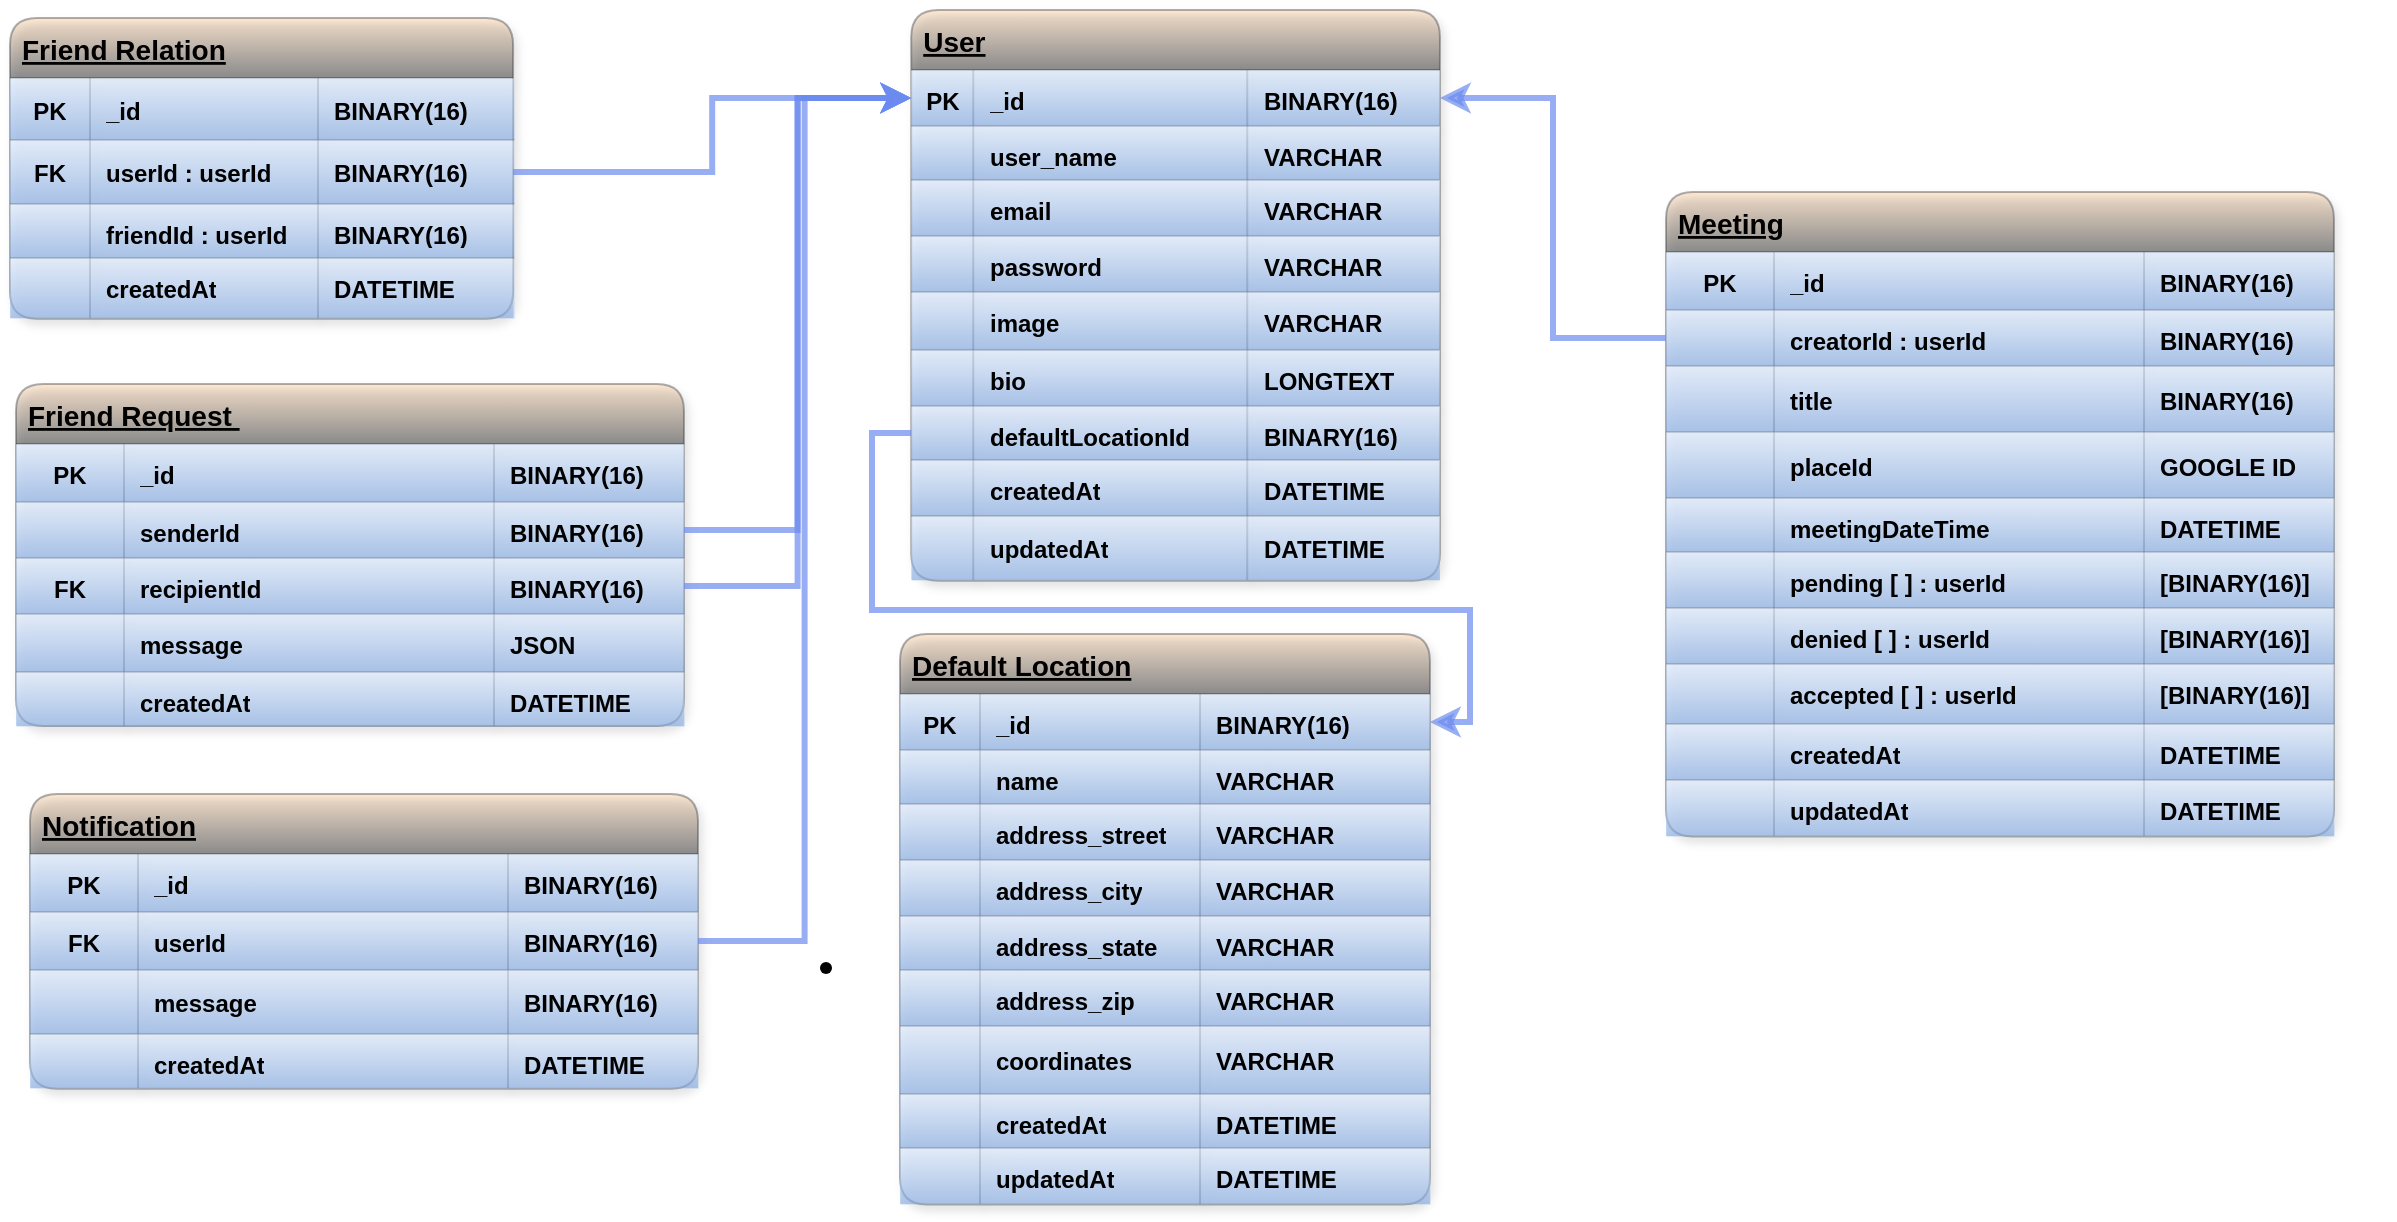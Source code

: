 <mxfile version="22.1.2" type="device">
  <diagram id="LkOnWeVT7-0t_uNRfe_2" name="Page-1">
    <mxGraphModel dx="1436" dy="886" grid="0" gridSize="10" guides="1" tooltips="1" connect="1" arrows="1" fold="1" page="1" pageScale="1" pageWidth="1920" pageHeight="1200" background="#FFFFFF" math="0" shadow="0">
      <root>
        <mxCell id="0" />
        <mxCell id="1" parent="0" />
        <mxCell id="152" value="Friend Relation" style="shape=table;startSize=30;container=1;collapsible=0;childLayout=tableLayout;fontStyle=5;align=left;labelBackgroundColor=none;spacing=6;swimlaneLine=1;fillColor=#ffcc99;strokeColor=#36393d;shadow=1;rounded=1;swimlaneFillColor=default;fontFamily=Helvetica;fontSize=14;opacity=40;gradientColor=default;fontColor=#000000;" parent="1" vertex="1">
          <mxGeometry x="106.0" y="267" width="251.55" height="150.321" as="geometry" />
        </mxCell>
        <mxCell id="153" value="" style="shape=tableRow;horizontal=0;startSize=0;swimlaneHead=0;swimlaneBody=0;top=0;left=0;bottom=0;right=0;collapsible=0;dropTarget=0;fillColor=#dae8fc;points=[[0,0.5],[1,0.5]];portConstraint=eastwest;labelBackgroundColor=none;swimlaneLine=0;strokeColor=#6c8ebf;shadow=0;rounded=1;gradientColor=#7ea6e0;fontColor=#000000;fontStyle=1;opacity=40;" parent="152" vertex="1">
          <mxGeometry y="30" width="251.55" height="31" as="geometry" />
        </mxCell>
        <mxCell id="154" value="PK" style="shape=partialRectangle;html=1;whiteSpace=wrap;connectable=0;fillColor=#dae8fc;top=0;left=0;bottom=0;right=0;overflow=hidden;labelBackgroundColor=none;strokeColor=#6c8ebf;strokeWidth=0;spacing=0;spacingTop=8;spacingLeft=8;spacingRight=8;spacingBottom=6;shadow=0;rounded=1;gradientColor=#7ea6e0;fontColor=#000000;fontStyle=1;opacity=40;" parent="153" vertex="1">
          <mxGeometry width="40" height="31" as="geometry">
            <mxRectangle width="40" height="31" as="alternateBounds" />
          </mxGeometry>
        </mxCell>
        <mxCell id="155" value="_id&lt;br&gt;" style="shape=partialRectangle;html=1;whiteSpace=wrap;connectable=0;fillColor=#dae8fc;top=0;left=0;bottom=0;right=0;overflow=hidden;labelBackgroundColor=none;strokeColor=#6c8ebf;strokeWidth=0;align=left;spacing=0;spacingTop=8;spacingLeft=8;spacingRight=8;spacingBottom=6;shadow=0;rounded=1;gradientColor=#7ea6e0;fontColor=#000000;fontStyle=1;opacity=40;" parent="153" vertex="1">
          <mxGeometry x="40" width="114" height="31" as="geometry">
            <mxRectangle width="114" height="31" as="alternateBounds" />
          </mxGeometry>
        </mxCell>
        <mxCell id="156" value="BINARY(16)" style="shape=partialRectangle;html=1;whiteSpace=wrap;connectable=0;fillColor=#dae8fc;top=0;left=0;bottom=0;right=0;overflow=hidden;labelBackgroundColor=none;strokeColor=#6c8ebf;strokeWidth=0;align=left;spacing=0;spacingTop=8;spacingLeft=8;spacingRight=8;spacingBottom=6;shadow=0;rounded=1;gradientColor=#7ea6e0;fontColor=#000000;fontStyle=1;opacity=40;" parent="153" vertex="1">
          <mxGeometry x="154" width="98" height="31" as="geometry">
            <mxRectangle width="98" height="31" as="alternateBounds" />
          </mxGeometry>
        </mxCell>
        <mxCell id="157" value="" style="shape=tableRow;horizontal=0;startSize=0;swimlaneHead=0;swimlaneBody=0;top=0;left=0;bottom=0;right=0;collapsible=0;dropTarget=0;fillColor=#dae8fc;points=[[0,0.5],[1,0.5]];portConstraint=eastwest;labelBackgroundColor=none;strokeColor=#6c8ebf;shadow=0;rounded=1;gradientColor=#7ea6e0;fontColor=#000000;fontStyle=1;opacity=40;" parent="152" vertex="1">
          <mxGeometry y="61" width="251.55" height="32" as="geometry" />
        </mxCell>
        <mxCell id="158" value="FK" style="shape=partialRectangle;html=1;whiteSpace=wrap;connectable=0;fillColor=#dae8fc;top=0;left=0;bottom=0;right=0;overflow=hidden;labelBackgroundColor=none;strokeColor=#6c8ebf;strokeWidth=0;spacing=0;spacingTop=8;spacingLeft=8;spacingRight=8;spacingBottom=6;shadow=0;rounded=1;gradientColor=#7ea6e0;fontColor=#000000;fontStyle=1;opacity=40;" parent="157" vertex="1">
          <mxGeometry width="40" height="32" as="geometry">
            <mxRectangle width="40" height="32" as="alternateBounds" />
          </mxGeometry>
        </mxCell>
        <mxCell id="159" value="userId : userId" style="shape=partialRectangle;html=1;whiteSpace=wrap;connectable=0;fillColor=#dae8fc;top=0;left=0;bottom=0;right=0;overflow=hidden;labelBackgroundColor=none;strokeColor=#6c8ebf;strokeWidth=0;spacing=0;spacingTop=8;spacingLeft=8;spacingRight=8;spacingBottom=6;align=left;shadow=0;rounded=1;gradientColor=#7ea6e0;fontColor=#000000;fontStyle=1;opacity=40;" parent="157" vertex="1">
          <mxGeometry x="40" width="114" height="32" as="geometry">
            <mxRectangle width="114" height="32" as="alternateBounds" />
          </mxGeometry>
        </mxCell>
        <mxCell id="160" value="BINARY(16)" style="shape=partialRectangle;html=1;whiteSpace=wrap;connectable=0;fillColor=#dae8fc;top=0;left=0;bottom=0;right=0;overflow=hidden;labelBackgroundColor=none;strokeColor=#6c8ebf;strokeWidth=0;spacing=0;spacingTop=8;spacingLeft=8;spacingRight=8;spacingBottom=6;align=left;shadow=0;rounded=1;gradientColor=#7ea6e0;fontColor=#000000;fontStyle=1;opacity=40;" parent="157" vertex="1">
          <mxGeometry x="154" width="98" height="32" as="geometry">
            <mxRectangle width="98" height="32" as="alternateBounds" />
          </mxGeometry>
        </mxCell>
        <mxCell id="169" style="shape=tableRow;horizontal=0;startSize=0;swimlaneHead=0;swimlaneBody=0;top=0;left=0;bottom=0;right=0;collapsible=0;dropTarget=0;fillColor=#dae8fc;points=[[0,0.5],[1,0.5]];portConstraint=eastwest;labelBackgroundColor=none;strokeColor=#6c8ebf;shadow=0;rounded=1;gradientColor=#7ea6e0;fontColor=#000000;fontStyle=1;opacity=40;" parent="152" vertex="1">
          <mxGeometry y="93" width="251.55" height="27" as="geometry" />
        </mxCell>
        <mxCell id="170" style="shape=partialRectangle;html=1;whiteSpace=wrap;connectable=0;fillColor=#dae8fc;top=0;left=0;bottom=0;right=0;overflow=hidden;labelBackgroundColor=none;strokeColor=#6c8ebf;strokeWidth=0;spacing=0;spacingTop=8;spacingLeft=8;spacingRight=8;spacingBottom=6;shadow=0;rounded=1;gradientColor=#7ea6e0;fontColor=#000000;fontStyle=1;opacity=40;" parent="169" vertex="1">
          <mxGeometry width="40" height="27" as="geometry">
            <mxRectangle width="40" height="27" as="alternateBounds" />
          </mxGeometry>
        </mxCell>
        <mxCell id="171" value="friendId : userId" style="shape=partialRectangle;html=1;whiteSpace=wrap;connectable=0;fillColor=#dae8fc;top=0;left=0;bottom=0;right=0;overflow=hidden;labelBackgroundColor=none;strokeColor=#6c8ebf;strokeWidth=0;spacing=0;spacingTop=8;spacingLeft=8;spacingRight=8;spacingBottom=6;align=left;shadow=0;rounded=1;gradientColor=#7ea6e0;fontColor=#000000;fontStyle=1;opacity=40;" parent="169" vertex="1">
          <mxGeometry x="40" width="114" height="27" as="geometry">
            <mxRectangle width="114" height="27" as="alternateBounds" />
          </mxGeometry>
        </mxCell>
        <mxCell id="172" value="BINARY(16)" style="shape=partialRectangle;html=1;whiteSpace=wrap;connectable=0;fillColor=#dae8fc;top=0;left=0;bottom=0;right=0;overflow=hidden;labelBackgroundColor=none;strokeColor=#6c8ebf;strokeWidth=0;spacing=0;spacingTop=8;spacingLeft=8;spacingRight=8;spacingBottom=6;align=left;shadow=0;rounded=1;gradientColor=#7ea6e0;fontColor=#000000;fontStyle=1;opacity=40;" parent="169" vertex="1">
          <mxGeometry x="154" width="98" height="27" as="geometry">
            <mxRectangle width="98" height="27" as="alternateBounds" />
          </mxGeometry>
        </mxCell>
        <mxCell id="fBeWI475kVislDzE9dsq-248" style="shape=tableRow;horizontal=0;startSize=0;swimlaneHead=0;swimlaneBody=0;top=0;left=0;bottom=0;right=0;collapsible=0;dropTarget=0;fillColor=#dae8fc;points=[[0,0.5],[1,0.5]];portConstraint=eastwest;labelBackgroundColor=none;strokeColor=#6c8ebf;shadow=0;rounded=1;gradientColor=#7ea6e0;fontColor=#000000;fontStyle=1;opacity=40;" parent="152" vertex="1">
          <mxGeometry y="120" width="251.55" height="30" as="geometry" />
        </mxCell>
        <mxCell id="fBeWI475kVislDzE9dsq-249" style="shape=partialRectangle;html=1;whiteSpace=wrap;connectable=0;fillColor=#dae8fc;top=0;left=0;bottom=0;right=0;overflow=hidden;labelBackgroundColor=none;strokeColor=#6c8ebf;strokeWidth=0;spacing=0;spacingTop=8;spacingLeft=8;spacingRight=8;spacingBottom=6;shadow=0;rounded=1;gradientColor=#7ea6e0;fontColor=#000000;fontStyle=1;opacity=40;" parent="fBeWI475kVislDzE9dsq-248" vertex="1">
          <mxGeometry width="40" height="30" as="geometry">
            <mxRectangle width="40" height="30" as="alternateBounds" />
          </mxGeometry>
        </mxCell>
        <mxCell id="fBeWI475kVislDzE9dsq-250" value="createdAt" style="shape=partialRectangle;html=1;whiteSpace=wrap;connectable=0;fillColor=#dae8fc;top=0;left=0;bottom=0;right=0;overflow=hidden;labelBackgroundColor=none;strokeColor=#6c8ebf;strokeWidth=0;spacing=0;spacingTop=8;spacingLeft=8;spacingRight=8;spacingBottom=6;align=left;shadow=0;rounded=1;gradientColor=#7ea6e0;fontColor=#000000;fontStyle=1;opacity=40;" parent="fBeWI475kVislDzE9dsq-248" vertex="1">
          <mxGeometry x="40" width="114" height="30" as="geometry">
            <mxRectangle width="114" height="30" as="alternateBounds" />
          </mxGeometry>
        </mxCell>
        <mxCell id="fBeWI475kVislDzE9dsq-251" value="DATETIME" style="shape=partialRectangle;html=1;whiteSpace=wrap;connectable=0;fillColor=#dae8fc;top=0;left=0;bottom=0;right=0;overflow=hidden;labelBackgroundColor=none;strokeColor=#6c8ebf;strokeWidth=0;spacing=0;spacingTop=8;spacingLeft=8;spacingRight=8;spacingBottom=6;align=left;shadow=0;rounded=1;gradientColor=#7ea6e0;fontColor=#000000;fontStyle=1;opacity=40;" parent="fBeWI475kVislDzE9dsq-248" vertex="1">
          <mxGeometry x="154" width="98" height="30" as="geometry">
            <mxRectangle width="98" height="30" as="alternateBounds" />
          </mxGeometry>
        </mxCell>
        <mxCell id="XUXtn4tgAi1DHnVcITGY-224" value="Default Location" style="shape=table;startSize=30;container=1;collapsible=0;childLayout=tableLayout;fontStyle=5;align=left;labelBackgroundColor=none;spacing=6;swimlaneLine=1;fillColor=#ffcc99;strokeColor=#36393d;shadow=1;rounded=1;swimlaneFillColor=default;fontFamily=Helvetica;fontSize=14;opacity=40;gradientColor=default;fontColor=#000000;" parent="1" vertex="1">
          <mxGeometry x="551.0" y="575" width="264.969" height="285.255" as="geometry" />
        </mxCell>
        <mxCell id="XUXtn4tgAi1DHnVcITGY-225" value="" style="shape=tableRow;horizontal=0;startSize=0;swimlaneHead=0;swimlaneBody=0;top=0;left=0;bottom=0;right=0;collapsible=0;dropTarget=0;fillColor=#dae8fc;points=[[0,0.5],[1,0.5]];portConstraint=eastwest;labelBackgroundColor=none;swimlaneLine=0;strokeColor=#6c8ebf;shadow=0;rounded=1;gradientColor=#7ea6e0;fontColor=#000000;fontStyle=1;opacity=40;" parent="XUXtn4tgAi1DHnVcITGY-224" vertex="1">
          <mxGeometry y="30" width="264.969" height="28" as="geometry" />
        </mxCell>
        <mxCell id="XUXtn4tgAi1DHnVcITGY-226" value="PK" style="shape=partialRectangle;html=1;whiteSpace=wrap;connectable=0;fillColor=#dae8fc;top=0;left=0;bottom=0;right=0;overflow=hidden;labelBackgroundColor=none;strokeColor=#6c8ebf;strokeWidth=0;spacing=0;spacingTop=8;spacingLeft=8;spacingRight=8;spacingBottom=6;shadow=0;rounded=1;gradientColor=#7ea6e0;fontColor=#000000;fontStyle=1;opacity=40;" parent="XUXtn4tgAi1DHnVcITGY-225" vertex="1">
          <mxGeometry width="40" height="28" as="geometry">
            <mxRectangle width="40" height="28" as="alternateBounds" />
          </mxGeometry>
        </mxCell>
        <mxCell id="XUXtn4tgAi1DHnVcITGY-227" value="_id" style="shape=partialRectangle;html=1;whiteSpace=wrap;connectable=0;fillColor=#dae8fc;top=0;left=0;bottom=0;right=0;overflow=hidden;labelBackgroundColor=none;strokeColor=#6c8ebf;strokeWidth=0;align=left;spacing=0;spacingTop=8;spacingLeft=8;spacingRight=8;spacingBottom=6;shadow=0;rounded=1;gradientColor=#7ea6e0;fontColor=#000000;fontStyle=1;opacity=40;" parent="XUXtn4tgAi1DHnVcITGY-225" vertex="1">
          <mxGeometry x="40" width="110" height="28" as="geometry">
            <mxRectangle width="110" height="28" as="alternateBounds" />
          </mxGeometry>
        </mxCell>
        <mxCell id="XUXtn4tgAi1DHnVcITGY-228" value="BINARY(16)" style="shape=partialRectangle;html=1;whiteSpace=wrap;connectable=0;fillColor=#dae8fc;top=0;left=0;bottom=0;right=0;overflow=hidden;labelBackgroundColor=none;strokeColor=#6c8ebf;strokeWidth=0;align=left;spacing=0;spacingTop=8;spacingLeft=8;spacingRight=8;spacingBottom=6;shadow=0;rounded=1;gradientColor=#7ea6e0;fontColor=#000000;fontStyle=1;opacity=40;" parent="XUXtn4tgAi1DHnVcITGY-225" vertex="1">
          <mxGeometry x="150" width="115" height="28" as="geometry">
            <mxRectangle width="115" height="28" as="alternateBounds" />
          </mxGeometry>
        </mxCell>
        <mxCell id="XUXtn4tgAi1DHnVcITGY-233" style="shape=tableRow;horizontal=0;startSize=0;swimlaneHead=0;swimlaneBody=0;top=0;left=0;bottom=0;right=0;collapsible=0;dropTarget=0;fillColor=#dae8fc;points=[[0,0.5],[1,0.5]];portConstraint=eastwest;labelBackgroundColor=none;strokeColor=#6c8ebf;shadow=0;rounded=1;gradientColor=#7ea6e0;fontColor=#000000;fontStyle=1;opacity=40;" parent="XUXtn4tgAi1DHnVcITGY-224" vertex="1">
          <mxGeometry y="58" width="264.969" height="27" as="geometry" />
        </mxCell>
        <mxCell id="XUXtn4tgAi1DHnVcITGY-234" value="" style="shape=partialRectangle;html=1;whiteSpace=wrap;connectable=0;fillColor=#dae8fc;top=0;left=0;bottom=0;right=0;overflow=hidden;labelBackgroundColor=none;strokeColor=#6c8ebf;strokeWidth=0;spacing=0;spacingTop=8;spacingLeft=8;spacingRight=8;spacingBottom=6;shadow=0;rounded=1;gradientColor=#7ea6e0;fontColor=#000000;fontStyle=1;opacity=40;" parent="XUXtn4tgAi1DHnVcITGY-233" vertex="1">
          <mxGeometry width="40" height="27" as="geometry">
            <mxRectangle width="40" height="27" as="alternateBounds" />
          </mxGeometry>
        </mxCell>
        <mxCell id="XUXtn4tgAi1DHnVcITGY-235" value="name" style="shape=partialRectangle;html=1;whiteSpace=wrap;connectable=0;fillColor=#dae8fc;top=0;left=0;bottom=0;right=0;overflow=hidden;labelBackgroundColor=none;strokeColor=#6c8ebf;strokeWidth=0;spacing=0;spacingTop=8;spacingLeft=8;spacingRight=8;spacingBottom=6;align=left;shadow=0;rounded=1;gradientColor=#7ea6e0;fontColor=#000000;fontStyle=1;opacity=40;" parent="XUXtn4tgAi1DHnVcITGY-233" vertex="1">
          <mxGeometry x="40" width="110" height="27" as="geometry">
            <mxRectangle width="110" height="27" as="alternateBounds" />
          </mxGeometry>
        </mxCell>
        <mxCell id="XUXtn4tgAi1DHnVcITGY-236" value="VARCHAR" style="shape=partialRectangle;html=1;whiteSpace=wrap;connectable=0;fillColor=#dae8fc;top=0;left=0;bottom=0;right=0;overflow=hidden;labelBackgroundColor=none;strokeColor=#6c8ebf;strokeWidth=0;spacing=0;spacingTop=8;spacingLeft=8;spacingRight=8;spacingBottom=6;align=left;shadow=0;rounded=1;gradientColor=#7ea6e0;fontColor=#000000;fontStyle=1;opacity=40;" parent="XUXtn4tgAi1DHnVcITGY-233" vertex="1">
          <mxGeometry x="150" width="115" height="27" as="geometry">
            <mxRectangle width="115" height="27" as="alternateBounds" />
          </mxGeometry>
        </mxCell>
        <mxCell id="XUXtn4tgAi1DHnVcITGY-237" style="shape=tableRow;horizontal=0;startSize=0;swimlaneHead=0;swimlaneBody=0;top=0;left=0;bottom=0;right=0;collapsible=0;dropTarget=0;fillColor=#dae8fc;points=[[0,0.5],[1,0.5]];portConstraint=eastwest;labelBackgroundColor=none;strokeColor=#6c8ebf;shadow=0;rounded=1;gradientColor=#7ea6e0;fontColor=#000000;fontStyle=1;opacity=40;" parent="XUXtn4tgAi1DHnVcITGY-224" vertex="1">
          <mxGeometry y="85" width="264.969" height="28" as="geometry" />
        </mxCell>
        <mxCell id="XUXtn4tgAi1DHnVcITGY-238" style="shape=partialRectangle;html=1;whiteSpace=wrap;connectable=0;fillColor=#dae8fc;top=0;left=0;bottom=0;right=0;overflow=hidden;labelBackgroundColor=none;strokeColor=#6c8ebf;strokeWidth=0;spacing=0;spacingTop=8;spacingLeft=8;spacingRight=8;spacingBottom=6;shadow=0;rounded=1;gradientColor=#7ea6e0;fontColor=#000000;fontStyle=1;opacity=40;" parent="XUXtn4tgAi1DHnVcITGY-237" vertex="1">
          <mxGeometry width="40" height="28" as="geometry">
            <mxRectangle width="40" height="28" as="alternateBounds" />
          </mxGeometry>
        </mxCell>
        <mxCell id="XUXtn4tgAi1DHnVcITGY-239" value="address_street" style="shape=partialRectangle;html=1;whiteSpace=wrap;connectable=0;fillColor=#dae8fc;top=0;left=0;bottom=0;right=0;overflow=hidden;labelBackgroundColor=none;strokeColor=#6c8ebf;strokeWidth=0;spacing=0;spacingTop=8;spacingLeft=8;spacingRight=8;spacingBottom=6;align=left;shadow=0;rounded=1;gradientColor=#7ea6e0;fontColor=#000000;fontStyle=1;opacity=40;" parent="XUXtn4tgAi1DHnVcITGY-237" vertex="1">
          <mxGeometry x="40" width="110" height="28" as="geometry">
            <mxRectangle width="110" height="28" as="alternateBounds" />
          </mxGeometry>
        </mxCell>
        <mxCell id="XUXtn4tgAi1DHnVcITGY-240" value="VARCHAR" style="shape=partialRectangle;html=1;whiteSpace=wrap;connectable=0;fillColor=#dae8fc;top=0;left=0;bottom=0;right=0;overflow=hidden;labelBackgroundColor=none;strokeColor=#6c8ebf;strokeWidth=0;spacing=0;spacingTop=8;spacingLeft=8;spacingRight=8;spacingBottom=6;align=left;shadow=0;rounded=1;gradientColor=#7ea6e0;fontColor=#000000;fontStyle=1;opacity=40;" parent="XUXtn4tgAi1DHnVcITGY-237" vertex="1">
          <mxGeometry x="150" width="115" height="28" as="geometry">
            <mxRectangle width="115" height="28" as="alternateBounds" />
          </mxGeometry>
        </mxCell>
        <mxCell id="XUXtn4tgAi1DHnVcITGY-241" style="shape=tableRow;horizontal=0;startSize=0;swimlaneHead=0;swimlaneBody=0;top=0;left=0;bottom=0;right=0;collapsible=0;dropTarget=0;fillColor=#dae8fc;points=[[0,0.5],[1,0.5]];portConstraint=eastwest;labelBackgroundColor=none;strokeColor=#6c8ebf;shadow=0;rounded=1;gradientColor=#7ea6e0;fontColor=#000000;fontStyle=1;opacity=40;" parent="XUXtn4tgAi1DHnVcITGY-224" vertex="1">
          <mxGeometry y="113" width="264.969" height="28" as="geometry" />
        </mxCell>
        <mxCell id="XUXtn4tgAi1DHnVcITGY-242" style="shape=partialRectangle;html=1;whiteSpace=wrap;connectable=0;fillColor=#dae8fc;top=0;left=0;bottom=0;right=0;overflow=hidden;labelBackgroundColor=none;strokeColor=#6c8ebf;strokeWidth=0;spacing=0;spacingTop=8;spacingLeft=8;spacingRight=8;spacingBottom=6;shadow=0;rounded=1;gradientColor=#7ea6e0;fontColor=#000000;fontStyle=1;opacity=40;" parent="XUXtn4tgAi1DHnVcITGY-241" vertex="1">
          <mxGeometry width="40" height="28" as="geometry">
            <mxRectangle width="40" height="28" as="alternateBounds" />
          </mxGeometry>
        </mxCell>
        <mxCell id="XUXtn4tgAi1DHnVcITGY-243" value="address_city" style="shape=partialRectangle;html=1;whiteSpace=wrap;connectable=0;fillColor=#dae8fc;top=0;left=0;bottom=0;right=0;overflow=hidden;labelBackgroundColor=none;strokeColor=#6c8ebf;strokeWidth=0;spacing=0;spacingTop=8;spacingLeft=8;spacingRight=8;spacingBottom=6;align=left;shadow=0;rounded=1;gradientColor=#7ea6e0;fontColor=#000000;fontStyle=1;opacity=40;" parent="XUXtn4tgAi1DHnVcITGY-241" vertex="1">
          <mxGeometry x="40" width="110" height="28" as="geometry">
            <mxRectangle width="110" height="28" as="alternateBounds" />
          </mxGeometry>
        </mxCell>
        <mxCell id="XUXtn4tgAi1DHnVcITGY-244" value="VARCHAR" style="shape=partialRectangle;html=1;whiteSpace=wrap;connectable=0;fillColor=#dae8fc;top=0;left=0;bottom=0;right=0;overflow=hidden;labelBackgroundColor=none;strokeColor=#6c8ebf;strokeWidth=0;spacing=0;spacingTop=8;spacingLeft=8;spacingRight=8;spacingBottom=6;align=left;shadow=0;rounded=1;gradientColor=#7ea6e0;fontColor=#000000;fontStyle=1;opacity=40;" parent="XUXtn4tgAi1DHnVcITGY-241" vertex="1">
          <mxGeometry x="150" width="115" height="28" as="geometry">
            <mxRectangle width="115" height="28" as="alternateBounds" />
          </mxGeometry>
        </mxCell>
        <mxCell id="XUXtn4tgAi1DHnVcITGY-245" style="shape=tableRow;horizontal=0;startSize=0;swimlaneHead=0;swimlaneBody=0;top=0;left=0;bottom=0;right=0;collapsible=0;dropTarget=0;fillColor=#dae8fc;points=[[0,0.5],[1,0.5]];portConstraint=eastwest;labelBackgroundColor=none;strokeColor=#6c8ebf;shadow=0;rounded=1;gradientColor=#7ea6e0;fontColor=#000000;fontStyle=1;opacity=40;" parent="XUXtn4tgAi1DHnVcITGY-224" vertex="1">
          <mxGeometry y="141" width="264.969" height="27" as="geometry" />
        </mxCell>
        <mxCell id="XUXtn4tgAi1DHnVcITGY-246" style="shape=partialRectangle;html=1;whiteSpace=wrap;connectable=0;fillColor=#dae8fc;top=0;left=0;bottom=0;right=0;overflow=hidden;labelBackgroundColor=none;strokeColor=#6c8ebf;strokeWidth=0;spacing=0;spacingTop=8;spacingLeft=8;spacingRight=8;spacingBottom=6;shadow=0;rounded=1;gradientColor=#7ea6e0;fontColor=#000000;fontStyle=1;opacity=40;" parent="XUXtn4tgAi1DHnVcITGY-245" vertex="1">
          <mxGeometry width="40" height="27" as="geometry">
            <mxRectangle width="40" height="27" as="alternateBounds" />
          </mxGeometry>
        </mxCell>
        <mxCell id="XUXtn4tgAi1DHnVcITGY-247" value="address_state" style="shape=partialRectangle;html=1;whiteSpace=wrap;connectable=0;fillColor=#dae8fc;top=0;left=0;bottom=0;right=0;overflow=hidden;labelBackgroundColor=none;strokeColor=#6c8ebf;strokeWidth=0;spacing=0;spacingTop=8;spacingLeft=8;spacingRight=8;spacingBottom=6;align=left;shadow=0;rounded=1;gradientColor=#7ea6e0;fontColor=#000000;fontStyle=1;opacity=40;" parent="XUXtn4tgAi1DHnVcITGY-245" vertex="1">
          <mxGeometry x="40" width="110" height="27" as="geometry">
            <mxRectangle width="110" height="27" as="alternateBounds" />
          </mxGeometry>
        </mxCell>
        <mxCell id="XUXtn4tgAi1DHnVcITGY-248" value="VARCHAR" style="shape=partialRectangle;html=1;whiteSpace=wrap;connectable=0;fillColor=#dae8fc;top=0;left=0;bottom=0;right=0;overflow=hidden;labelBackgroundColor=none;strokeColor=#6c8ebf;strokeWidth=0;spacing=0;spacingTop=8;spacingLeft=8;spacingRight=8;spacingBottom=6;align=left;shadow=0;rounded=1;gradientColor=#7ea6e0;fontColor=#000000;fontStyle=1;opacity=40;" parent="XUXtn4tgAi1DHnVcITGY-245" vertex="1">
          <mxGeometry x="150" width="115" height="27" as="geometry">
            <mxRectangle width="115" height="27" as="alternateBounds" />
          </mxGeometry>
        </mxCell>
        <mxCell id="XUXtn4tgAi1DHnVcITGY-249" style="shape=tableRow;horizontal=0;startSize=0;swimlaneHead=0;swimlaneBody=0;top=0;left=0;bottom=0;right=0;collapsible=0;dropTarget=0;fillColor=#dae8fc;points=[[0,0.5],[1,0.5]];portConstraint=eastwest;labelBackgroundColor=none;strokeColor=#6c8ebf;shadow=0;rounded=1;gradientColor=#7ea6e0;fontColor=#000000;fontStyle=1;opacity=40;" parent="XUXtn4tgAi1DHnVcITGY-224" vertex="1">
          <mxGeometry y="168" width="264.969" height="28" as="geometry" />
        </mxCell>
        <mxCell id="XUXtn4tgAi1DHnVcITGY-250" style="shape=partialRectangle;html=1;whiteSpace=wrap;connectable=0;fillColor=#dae8fc;top=0;left=0;bottom=0;right=0;overflow=hidden;labelBackgroundColor=none;strokeColor=#6c8ebf;strokeWidth=0;spacing=0;spacingTop=8;spacingLeft=8;spacingRight=8;spacingBottom=6;shadow=0;rounded=1;gradientColor=#7ea6e0;fontColor=#000000;fontStyle=1;opacity=40;" parent="XUXtn4tgAi1DHnVcITGY-249" vertex="1">
          <mxGeometry width="40" height="28" as="geometry">
            <mxRectangle width="40" height="28" as="alternateBounds" />
          </mxGeometry>
        </mxCell>
        <mxCell id="XUXtn4tgAi1DHnVcITGY-251" value="address_zip" style="shape=partialRectangle;html=1;whiteSpace=wrap;connectable=0;fillColor=#dae8fc;top=0;left=0;bottom=0;right=0;overflow=hidden;labelBackgroundColor=none;strokeColor=#6c8ebf;strokeWidth=0;spacing=0;spacingTop=8;spacingLeft=8;spacingRight=8;spacingBottom=6;align=left;shadow=0;rounded=1;gradientColor=#7ea6e0;fontColor=#000000;fontStyle=1;opacity=40;" parent="XUXtn4tgAi1DHnVcITGY-249" vertex="1">
          <mxGeometry x="40" width="110" height="28" as="geometry">
            <mxRectangle width="110" height="28" as="alternateBounds" />
          </mxGeometry>
        </mxCell>
        <mxCell id="XUXtn4tgAi1DHnVcITGY-252" value="VARCHAR" style="shape=partialRectangle;html=1;whiteSpace=wrap;connectable=0;fillColor=#dae8fc;top=0;left=0;bottom=0;right=0;overflow=hidden;labelBackgroundColor=none;strokeColor=#6c8ebf;strokeWidth=0;spacing=0;spacingTop=8;spacingLeft=8;spacingRight=8;spacingBottom=6;align=left;shadow=0;rounded=1;gradientColor=#7ea6e0;fontColor=#000000;fontStyle=1;opacity=40;" parent="XUXtn4tgAi1DHnVcITGY-249" vertex="1">
          <mxGeometry x="150" width="115" height="28" as="geometry">
            <mxRectangle width="115" height="28" as="alternateBounds" />
          </mxGeometry>
        </mxCell>
        <mxCell id="XUXtn4tgAi1DHnVcITGY-253" style="shape=tableRow;horizontal=0;startSize=0;swimlaneHead=0;swimlaneBody=0;top=0;left=0;bottom=0;right=0;collapsible=0;dropTarget=0;fillColor=#dae8fc;points=[[0,0.5],[1,0.5]];portConstraint=eastwest;labelBackgroundColor=none;strokeColor=#6c8ebf;shadow=0;rounded=1;gradientColor=#7ea6e0;fontColor=#000000;fontStyle=1;opacity=40;" parent="XUXtn4tgAi1DHnVcITGY-224" vertex="1">
          <mxGeometry y="196" width="264.969" height="34" as="geometry" />
        </mxCell>
        <mxCell id="XUXtn4tgAi1DHnVcITGY-254" style="shape=partialRectangle;html=1;whiteSpace=wrap;connectable=0;fillColor=#dae8fc;top=0;left=0;bottom=0;right=0;overflow=hidden;labelBackgroundColor=none;strokeColor=#6c8ebf;strokeWidth=0;spacing=0;spacingTop=8;spacingLeft=8;spacingRight=8;spacingBottom=6;shadow=0;rounded=1;gradientColor=#7ea6e0;fontColor=#000000;fontStyle=1;opacity=40;" parent="XUXtn4tgAi1DHnVcITGY-253" vertex="1">
          <mxGeometry width="40" height="34" as="geometry">
            <mxRectangle width="40" height="34" as="alternateBounds" />
          </mxGeometry>
        </mxCell>
        <mxCell id="XUXtn4tgAi1DHnVcITGY-255" value="coordinates" style="shape=partialRectangle;html=1;whiteSpace=wrap;connectable=0;fillColor=#dae8fc;top=0;left=0;bottom=0;right=0;overflow=hidden;labelBackgroundColor=none;strokeColor=#6c8ebf;strokeWidth=0;spacing=0;spacingTop=8;spacingLeft=8;spacingRight=8;spacingBottom=6;align=left;shadow=0;rounded=1;gradientColor=#7ea6e0;fontColor=#000000;fontStyle=1;opacity=40;" parent="XUXtn4tgAi1DHnVcITGY-253" vertex="1">
          <mxGeometry x="40" width="110" height="34" as="geometry">
            <mxRectangle width="110" height="34" as="alternateBounds" />
          </mxGeometry>
        </mxCell>
        <mxCell id="XUXtn4tgAi1DHnVcITGY-256" value="VARCHAR" style="shape=partialRectangle;html=1;whiteSpace=wrap;connectable=0;fillColor=#dae8fc;top=0;left=0;bottom=0;right=0;overflow=hidden;labelBackgroundColor=none;strokeColor=#6c8ebf;strokeWidth=0;spacing=0;spacingTop=8;spacingLeft=8;spacingRight=8;spacingBottom=6;align=left;shadow=0;rounded=1;gradientColor=#7ea6e0;fontColor=#000000;fontStyle=1;opacity=40;" parent="XUXtn4tgAi1DHnVcITGY-253" vertex="1">
          <mxGeometry x="150" width="115" height="34" as="geometry">
            <mxRectangle width="115" height="34" as="alternateBounds" />
          </mxGeometry>
        </mxCell>
        <mxCell id="XUXtn4tgAi1DHnVcITGY-257" style="shape=tableRow;horizontal=0;startSize=0;swimlaneHead=0;swimlaneBody=0;top=0;left=0;bottom=0;right=0;collapsible=0;dropTarget=0;fillColor=#dae8fc;points=[[0,0.5],[1,0.5]];portConstraint=eastwest;labelBackgroundColor=none;strokeColor=#6c8ebf;shadow=0;rounded=1;gradientColor=#7ea6e0;fontColor=#000000;fontStyle=1;opacity=40;" parent="XUXtn4tgAi1DHnVcITGY-224" vertex="1">
          <mxGeometry y="230" width="264.969" height="27" as="geometry" />
        </mxCell>
        <mxCell id="XUXtn4tgAi1DHnVcITGY-258" style="shape=partialRectangle;html=1;whiteSpace=wrap;connectable=0;fillColor=#dae8fc;top=0;left=0;bottom=0;right=0;overflow=hidden;labelBackgroundColor=none;strokeColor=#6c8ebf;strokeWidth=0;spacing=0;spacingTop=8;spacingLeft=8;spacingRight=8;spacingBottom=6;shadow=0;rounded=1;gradientColor=#7ea6e0;fontColor=#000000;fontStyle=1;opacity=40;" parent="XUXtn4tgAi1DHnVcITGY-257" vertex="1">
          <mxGeometry width="40" height="27" as="geometry">
            <mxRectangle width="40" height="27" as="alternateBounds" />
          </mxGeometry>
        </mxCell>
        <mxCell id="XUXtn4tgAi1DHnVcITGY-259" value="createdAt" style="shape=partialRectangle;html=1;whiteSpace=wrap;connectable=0;fillColor=#dae8fc;top=0;left=0;bottom=0;right=0;overflow=hidden;labelBackgroundColor=none;strokeColor=#6c8ebf;strokeWidth=0;spacing=0;spacingTop=8;spacingLeft=8;spacingRight=8;spacingBottom=6;align=left;shadow=0;rounded=1;gradientColor=#7ea6e0;fontColor=#000000;fontStyle=1;opacity=40;" parent="XUXtn4tgAi1DHnVcITGY-257" vertex="1">
          <mxGeometry x="40" width="110" height="27" as="geometry">
            <mxRectangle width="110" height="27" as="alternateBounds" />
          </mxGeometry>
        </mxCell>
        <mxCell id="XUXtn4tgAi1DHnVcITGY-260" value="DATETIME" style="shape=partialRectangle;html=1;whiteSpace=wrap;connectable=0;fillColor=#dae8fc;top=0;left=0;bottom=0;right=0;overflow=hidden;labelBackgroundColor=none;strokeColor=#6c8ebf;strokeWidth=0;spacing=0;spacingTop=8;spacingLeft=8;spacingRight=8;spacingBottom=6;align=left;shadow=0;rounded=1;gradientColor=#7ea6e0;fontColor=#000000;fontStyle=1;opacity=40;" parent="XUXtn4tgAi1DHnVcITGY-257" vertex="1">
          <mxGeometry x="150" width="115" height="27" as="geometry">
            <mxRectangle width="115" height="27" as="alternateBounds" />
          </mxGeometry>
        </mxCell>
        <mxCell id="XUXtn4tgAi1DHnVcITGY-261" style="shape=tableRow;horizontal=0;startSize=0;swimlaneHead=0;swimlaneBody=0;top=0;left=0;bottom=0;right=0;collapsible=0;dropTarget=0;fillColor=#dae8fc;points=[[0,0.5],[1,0.5]];portConstraint=eastwest;labelBackgroundColor=none;strokeColor=#6c8ebf;shadow=0;rounded=1;gradientColor=#7ea6e0;fontColor=#000000;fontStyle=1;opacity=40;" parent="XUXtn4tgAi1DHnVcITGY-224" vertex="1">
          <mxGeometry y="257" width="264.969" height="28" as="geometry" />
        </mxCell>
        <mxCell id="XUXtn4tgAi1DHnVcITGY-262" style="shape=partialRectangle;html=1;whiteSpace=wrap;connectable=0;fillColor=#dae8fc;top=0;left=0;bottom=0;right=0;overflow=hidden;labelBackgroundColor=none;strokeColor=#6c8ebf;strokeWidth=0;spacing=0;spacingTop=8;spacingLeft=8;spacingRight=8;spacingBottom=6;shadow=0;rounded=1;gradientColor=#7ea6e0;fontColor=#000000;fontStyle=1;opacity=40;" parent="XUXtn4tgAi1DHnVcITGY-261" vertex="1">
          <mxGeometry width="40" height="28" as="geometry">
            <mxRectangle width="40" height="28" as="alternateBounds" />
          </mxGeometry>
        </mxCell>
        <mxCell id="XUXtn4tgAi1DHnVcITGY-263" value="updatedAt" style="shape=partialRectangle;html=1;whiteSpace=wrap;connectable=0;fillColor=#dae8fc;top=0;left=0;bottom=0;right=0;overflow=hidden;labelBackgroundColor=none;strokeColor=#6c8ebf;strokeWidth=0;spacing=0;spacingTop=8;spacingLeft=8;spacingRight=8;spacingBottom=6;align=left;shadow=0;rounded=1;gradientColor=#7ea6e0;fontColor=#000000;fontStyle=1;opacity=40;" parent="XUXtn4tgAi1DHnVcITGY-261" vertex="1">
          <mxGeometry x="40" width="110" height="28" as="geometry">
            <mxRectangle width="110" height="28" as="alternateBounds" />
          </mxGeometry>
        </mxCell>
        <mxCell id="XUXtn4tgAi1DHnVcITGY-264" value="DATETIME" style="shape=partialRectangle;html=1;whiteSpace=wrap;connectable=0;fillColor=#dae8fc;top=0;left=0;bottom=0;right=0;overflow=hidden;labelBackgroundColor=none;strokeColor=#6c8ebf;strokeWidth=0;spacing=0;spacingTop=8;spacingLeft=8;spacingRight=8;spacingBottom=6;align=left;shadow=0;rounded=1;gradientColor=#7ea6e0;fontColor=#000000;fontStyle=1;opacity=40;" parent="XUXtn4tgAi1DHnVcITGY-261" vertex="1">
          <mxGeometry x="150" width="115" height="28" as="geometry">
            <mxRectangle width="115" height="28" as="alternateBounds" />
          </mxGeometry>
        </mxCell>
        <mxCell id="20" value="User" style="shape=table;startSize=30;container=1;collapsible=0;childLayout=tableLayout;fontStyle=5;align=left;labelBackgroundColor=none;spacing=6;swimlaneLine=1;fillColor=#ffcc99;strokeColor=#36393d;shadow=1;rounded=1;swimlaneFillColor=default;fontFamily=Helvetica;fontSize=14;verticalAlign=middle;movable=1;resizable=1;rotatable=1;deletable=1;editable=1;locked=0;connectable=1;opacity=40;gradientDirection=south;gradientColor=default;fontColor=#000000;" parent="1" vertex="1">
          <mxGeometry x="556.62" y="263" width="264.35" height="285.321" as="geometry" />
        </mxCell>
        <mxCell id="21" value="" style="shape=tableRow;horizontal=0;startSize=0;swimlaneHead=0;swimlaneBody=0;top=0;left=0;bottom=0;right=0;collapsible=0;dropTarget=0;fillColor=#dae8fc;points=[[0,0.5],[1,0.5]];portConstraint=eastwest;labelBackgroundColor=none;swimlaneLine=0;strokeColor=#6c8ebf;shadow=0;rounded=1;verticalAlign=middle;gradientColor=#7ea6e0;fontColor=#000000;fontStyle=1;opacity=40;" parent="20" vertex="1">
          <mxGeometry y="30" width="264.35" height="28" as="geometry" />
        </mxCell>
        <mxCell id="22" value="PK" style="shape=partialRectangle;html=1;whiteSpace=wrap;connectable=0;fillColor=#dae8fc;top=0;left=0;bottom=0;right=0;overflow=hidden;labelBackgroundColor=none;strokeColor=#6c8ebf;strokeWidth=0;spacing=0;spacingTop=8;spacingLeft=8;spacingRight=8;spacingBottom=6;shadow=0;rounded=1;verticalAlign=middle;gradientColor=#7ea6e0;fontColor=#000000;fontStyle=1;opacity=40;" parent="21" vertex="1">
          <mxGeometry width="31" height="28" as="geometry">
            <mxRectangle width="31" height="28" as="alternateBounds" />
          </mxGeometry>
        </mxCell>
        <mxCell id="23" value="_id" style="shape=partialRectangle;html=1;whiteSpace=wrap;connectable=0;fillColor=#dae8fc;top=0;left=0;bottom=0;right=0;overflow=hidden;labelBackgroundColor=none;strokeColor=#6c8ebf;strokeWidth=0;align=left;spacing=0;spacingTop=8;spacingLeft=8;spacingRight=8;spacingBottom=6;shadow=0;rounded=1;verticalAlign=middle;gradientColor=#7ea6e0;fontColor=#000000;fontStyle=1;opacity=40;" parent="21" vertex="1">
          <mxGeometry x="31" width="137" height="28" as="geometry">
            <mxRectangle width="137" height="28" as="alternateBounds" />
          </mxGeometry>
        </mxCell>
        <mxCell id="24" value="BINARY(16)" style="shape=partialRectangle;html=1;whiteSpace=wrap;connectable=0;fillColor=#dae8fc;top=0;left=0;bottom=0;right=0;overflow=hidden;labelBackgroundColor=none;strokeColor=#6c8ebf;strokeWidth=0;align=left;spacing=0;spacingTop=8;spacingLeft=8;spacingRight=8;spacingBottom=6;shadow=0;rounded=1;verticalAlign=middle;gradientColor=#7ea6e0;fontColor=#000000;fontStyle=1;opacity=40;" parent="21" vertex="1">
          <mxGeometry x="168" width="96" height="28" as="geometry">
            <mxRectangle width="96" height="28" as="alternateBounds" />
          </mxGeometry>
        </mxCell>
        <mxCell id="33" style="shape=tableRow;horizontal=0;startSize=0;swimlaneHead=0;swimlaneBody=0;top=0;left=0;bottom=0;right=0;collapsible=0;dropTarget=0;fillColor=#dae8fc;points=[[0,0.5],[1,0.5]];portConstraint=eastwest;labelBackgroundColor=none;strokeColor=#6c8ebf;shadow=0;rounded=1;verticalAlign=middle;gradientColor=#7ea6e0;fontColor=#000000;fontStyle=1;opacity=40;" parent="20" vertex="1">
          <mxGeometry y="58" width="264.35" height="27" as="geometry" />
        </mxCell>
        <mxCell id="34" value="" style="shape=partialRectangle;html=1;whiteSpace=wrap;connectable=0;fillColor=#dae8fc;top=0;left=0;bottom=0;right=0;overflow=hidden;labelBackgroundColor=none;strokeColor=#6c8ebf;strokeWidth=0;spacing=0;spacingTop=8;spacingLeft=8;spacingRight=8;spacingBottom=6;shadow=0;rounded=1;verticalAlign=middle;gradientColor=#7ea6e0;fontColor=#000000;fontStyle=1;opacity=40;" parent="33" vertex="1">
          <mxGeometry width="31" height="27" as="geometry">
            <mxRectangle width="31" height="27" as="alternateBounds" />
          </mxGeometry>
        </mxCell>
        <mxCell id="35" value="user_name" style="shape=partialRectangle;html=1;whiteSpace=wrap;connectable=0;fillColor=#dae8fc;top=0;left=0;bottom=0;right=0;overflow=hidden;labelBackgroundColor=none;strokeColor=#6c8ebf;strokeWidth=0;spacing=0;spacingTop=8;spacingLeft=8;spacingRight=8;spacingBottom=6;align=left;shadow=0;rounded=1;verticalAlign=middle;gradientColor=#7ea6e0;fontColor=#000000;fontStyle=1;opacity=40;" parent="33" vertex="1">
          <mxGeometry x="31" width="137" height="27" as="geometry">
            <mxRectangle width="137" height="27" as="alternateBounds" />
          </mxGeometry>
        </mxCell>
        <mxCell id="36" value="VARCHAR" style="shape=partialRectangle;html=1;whiteSpace=wrap;connectable=0;fillColor=#dae8fc;top=0;left=0;bottom=0;right=0;overflow=hidden;labelBackgroundColor=none;strokeColor=#6c8ebf;strokeWidth=0;spacing=0;spacingTop=8;spacingLeft=8;spacingRight=8;spacingBottom=6;align=left;shadow=0;rounded=1;verticalAlign=middle;gradientColor=#7ea6e0;fontColor=#000000;fontStyle=1;opacity=40;" parent="33" vertex="1">
          <mxGeometry x="168" width="96" height="27" as="geometry">
            <mxRectangle width="96" height="27" as="alternateBounds" />
          </mxGeometry>
        </mxCell>
        <mxCell id="37" style="shape=tableRow;horizontal=0;startSize=0;swimlaneHead=0;swimlaneBody=0;top=0;left=0;bottom=0;right=0;collapsible=0;dropTarget=0;fillColor=#dae8fc;points=[[0,0.5],[1,0.5]];portConstraint=eastwest;labelBackgroundColor=none;strokeColor=#6c8ebf;shadow=0;rounded=1;verticalAlign=middle;gradientColor=#7ea6e0;fontColor=#000000;fontStyle=1;opacity=40;" parent="20" vertex="1">
          <mxGeometry y="85" width="264.35" height="28" as="geometry" />
        </mxCell>
        <mxCell id="38" style="shape=partialRectangle;html=1;whiteSpace=wrap;connectable=0;fillColor=#dae8fc;top=0;left=0;bottom=0;right=0;overflow=hidden;labelBackgroundColor=none;strokeColor=#6c8ebf;strokeWidth=0;spacing=0;spacingTop=8;spacingLeft=8;spacingRight=8;spacingBottom=6;shadow=0;rounded=1;verticalAlign=middle;gradientColor=#7ea6e0;fontColor=#000000;fontStyle=1;opacity=40;" parent="37" vertex="1">
          <mxGeometry width="31" height="28" as="geometry">
            <mxRectangle width="31" height="28" as="alternateBounds" />
          </mxGeometry>
        </mxCell>
        <mxCell id="39" value="email" style="shape=partialRectangle;html=1;whiteSpace=wrap;connectable=0;fillColor=#dae8fc;top=0;left=0;bottom=0;right=0;overflow=hidden;labelBackgroundColor=none;strokeColor=#6c8ebf;strokeWidth=0;spacing=0;spacingTop=8;spacingLeft=8;spacingRight=8;spacingBottom=6;align=left;shadow=0;rounded=1;verticalAlign=middle;gradientColor=#7ea6e0;fontColor=#000000;fontStyle=1;opacity=40;" parent="37" vertex="1">
          <mxGeometry x="31" width="137" height="28" as="geometry">
            <mxRectangle width="137" height="28" as="alternateBounds" />
          </mxGeometry>
        </mxCell>
        <mxCell id="40" value="VARCHAR" style="shape=partialRectangle;html=1;whiteSpace=wrap;connectable=0;fillColor=#dae8fc;top=0;left=0;bottom=0;right=0;overflow=hidden;labelBackgroundColor=none;strokeColor=#6c8ebf;strokeWidth=0;spacing=0;spacingTop=8;spacingLeft=8;spacingRight=8;spacingBottom=6;align=left;shadow=0;rounded=1;verticalAlign=middle;gradientColor=#7ea6e0;fontColor=#000000;fontStyle=1;opacity=40;" parent="37" vertex="1">
          <mxGeometry x="168" width="96" height="28" as="geometry">
            <mxRectangle width="96" height="28" as="alternateBounds" />
          </mxGeometry>
        </mxCell>
        <mxCell id="78" style="shape=tableRow;horizontal=0;startSize=0;swimlaneHead=0;swimlaneBody=0;top=0;left=0;bottom=0;right=0;collapsible=0;dropTarget=0;fillColor=#dae8fc;points=[[0,0.5],[1,0.5]];portConstraint=eastwest;labelBackgroundColor=none;strokeColor=#6c8ebf;shadow=0;rounded=1;verticalAlign=middle;gradientColor=#7ea6e0;fontColor=#000000;fontStyle=1;opacity=40;" parent="20" vertex="1">
          <mxGeometry y="113" width="264.35" height="28" as="geometry" />
        </mxCell>
        <mxCell id="79" style="shape=partialRectangle;html=1;whiteSpace=wrap;connectable=0;fillColor=#dae8fc;top=0;left=0;bottom=0;right=0;overflow=hidden;labelBackgroundColor=none;strokeColor=#6c8ebf;strokeWidth=0;spacing=0;spacingTop=8;spacingLeft=8;spacingRight=8;spacingBottom=6;shadow=0;rounded=1;verticalAlign=middle;gradientColor=#7ea6e0;fontColor=#000000;fontStyle=1;opacity=40;" parent="78" vertex="1">
          <mxGeometry width="31" height="28" as="geometry">
            <mxRectangle width="31" height="28" as="alternateBounds" />
          </mxGeometry>
        </mxCell>
        <mxCell id="80" value="password" style="shape=partialRectangle;html=1;whiteSpace=wrap;connectable=0;fillColor=#dae8fc;top=0;left=0;bottom=0;right=0;overflow=hidden;labelBackgroundColor=none;strokeColor=#6c8ebf;strokeWidth=0;spacing=0;spacingTop=8;spacingLeft=8;spacingRight=8;spacingBottom=6;align=left;shadow=0;rounded=1;verticalAlign=middle;gradientColor=#7ea6e0;fontColor=#000000;fontStyle=1;opacity=40;" parent="78" vertex="1">
          <mxGeometry x="31" width="137" height="28" as="geometry">
            <mxRectangle width="137" height="28" as="alternateBounds" />
          </mxGeometry>
        </mxCell>
        <mxCell id="81" value="VARCHAR" style="shape=partialRectangle;html=1;whiteSpace=wrap;connectable=0;fillColor=#dae8fc;top=0;left=0;bottom=0;right=0;overflow=hidden;labelBackgroundColor=none;strokeColor=#6c8ebf;strokeWidth=0;spacing=0;spacingTop=8;spacingLeft=8;spacingRight=8;spacingBottom=6;align=left;shadow=0;rounded=1;verticalAlign=middle;gradientColor=#7ea6e0;fontColor=#000000;fontStyle=1;opacity=40;" parent="78" vertex="1">
          <mxGeometry x="168" width="96" height="28" as="geometry">
            <mxRectangle width="96" height="28" as="alternateBounds" />
          </mxGeometry>
        </mxCell>
        <mxCell id="XUXtn4tgAi1DHnVcITGY-220" style="shape=tableRow;horizontal=0;startSize=0;swimlaneHead=0;swimlaneBody=0;top=0;left=0;bottom=0;right=0;collapsible=0;dropTarget=0;fillColor=#dae8fc;points=[[0,0.5],[1,0.5]];portConstraint=eastwest;labelBackgroundColor=none;strokeColor=#6c8ebf;shadow=0;rounded=1;verticalAlign=middle;gradientColor=#7ea6e0;fontColor=#000000;fontStyle=1;opacity=40;" parent="20" vertex="1">
          <mxGeometry y="141" width="264.35" height="29" as="geometry" />
        </mxCell>
        <mxCell id="XUXtn4tgAi1DHnVcITGY-221" style="shape=partialRectangle;html=1;whiteSpace=wrap;connectable=0;fillColor=#dae8fc;top=0;left=0;bottom=0;right=0;overflow=hidden;labelBackgroundColor=none;strokeColor=#6c8ebf;strokeWidth=0;spacing=0;spacingTop=8;spacingLeft=8;spacingRight=8;spacingBottom=6;shadow=0;rounded=1;verticalAlign=middle;gradientColor=#7ea6e0;fontColor=#000000;fontStyle=1;opacity=40;" parent="XUXtn4tgAi1DHnVcITGY-220" vertex="1">
          <mxGeometry width="31" height="29" as="geometry">
            <mxRectangle width="31" height="29" as="alternateBounds" />
          </mxGeometry>
        </mxCell>
        <mxCell id="XUXtn4tgAi1DHnVcITGY-222" value="image&lt;span style=&quot;white-space: pre;&quot;&gt;&#x9;&lt;/span&gt;&lt;span style=&quot;white-space: pre;&quot;&gt;&#x9;&lt;/span&gt;" style="shape=partialRectangle;html=1;whiteSpace=wrap;connectable=0;fillColor=#dae8fc;top=0;left=0;bottom=0;right=0;overflow=hidden;labelBackgroundColor=none;strokeColor=#6c8ebf;strokeWidth=0;spacing=0;spacingTop=8;spacingLeft=8;spacingRight=8;spacingBottom=6;align=left;shadow=0;rounded=1;verticalAlign=middle;gradientColor=#7ea6e0;fontColor=#000000;fontStyle=1;opacity=40;" parent="XUXtn4tgAi1DHnVcITGY-220" vertex="1">
          <mxGeometry x="31" width="137" height="29" as="geometry">
            <mxRectangle width="137" height="29" as="alternateBounds" />
          </mxGeometry>
        </mxCell>
        <mxCell id="XUXtn4tgAi1DHnVcITGY-223" value="VARCHAR" style="shape=partialRectangle;html=1;whiteSpace=wrap;connectable=0;fillColor=#dae8fc;top=0;left=0;bottom=0;right=0;overflow=hidden;labelBackgroundColor=none;strokeColor=#6c8ebf;strokeWidth=0;spacing=0;spacingTop=8;spacingLeft=8;spacingRight=8;spacingBottom=6;align=left;shadow=0;rounded=1;verticalAlign=middle;gradientColor=#7ea6e0;fontColor=#000000;fontStyle=1;opacity=40;" parent="XUXtn4tgAi1DHnVcITGY-220" vertex="1">
          <mxGeometry x="168" width="96" height="29" as="geometry">
            <mxRectangle width="96" height="29" as="alternateBounds" />
          </mxGeometry>
        </mxCell>
        <mxCell id="XUXtn4tgAi1DHnVcITGY-216" style="shape=tableRow;horizontal=0;startSize=0;swimlaneHead=0;swimlaneBody=0;top=0;left=0;bottom=0;right=0;collapsible=0;dropTarget=0;fillColor=#dae8fc;points=[[0,0.5],[1,0.5]];portConstraint=eastwest;labelBackgroundColor=none;strokeColor=#6c8ebf;shadow=0;rounded=1;verticalAlign=middle;gradientColor=#7ea6e0;fontColor=#000000;fontStyle=1;opacity=40;" parent="20" vertex="1">
          <mxGeometry y="170" width="264.35" height="28" as="geometry" />
        </mxCell>
        <mxCell id="XUXtn4tgAi1DHnVcITGY-217" style="shape=partialRectangle;html=1;whiteSpace=wrap;connectable=0;fillColor=#dae8fc;top=0;left=0;bottom=0;right=0;overflow=hidden;labelBackgroundColor=none;strokeColor=#6c8ebf;strokeWidth=0;spacing=0;spacingTop=8;spacingLeft=8;spacingRight=8;spacingBottom=6;shadow=0;rounded=1;verticalAlign=middle;gradientColor=#7ea6e0;fontColor=#000000;fontStyle=1;opacity=40;" parent="XUXtn4tgAi1DHnVcITGY-216" vertex="1">
          <mxGeometry width="31" height="28" as="geometry">
            <mxRectangle width="31" height="28" as="alternateBounds" />
          </mxGeometry>
        </mxCell>
        <mxCell id="XUXtn4tgAi1DHnVcITGY-218" value="bio&lt;span style=&quot;white-space: pre;&quot;&gt;&#x9;&lt;/span&gt;" style="shape=partialRectangle;html=1;whiteSpace=wrap;connectable=0;fillColor=#dae8fc;top=0;left=0;bottom=0;right=0;overflow=hidden;labelBackgroundColor=none;strokeColor=#6c8ebf;strokeWidth=0;spacing=0;spacingTop=8;spacingLeft=8;spacingRight=8;spacingBottom=6;align=left;shadow=0;rounded=1;verticalAlign=middle;gradientColor=#7ea6e0;fontColor=#000000;fontStyle=1;opacity=40;" parent="XUXtn4tgAi1DHnVcITGY-216" vertex="1">
          <mxGeometry x="31" width="137" height="28" as="geometry">
            <mxRectangle width="137" height="28" as="alternateBounds" />
          </mxGeometry>
        </mxCell>
        <mxCell id="XUXtn4tgAi1DHnVcITGY-219" value="LONGTEXT" style="shape=partialRectangle;html=1;whiteSpace=wrap;connectable=0;fillColor=#dae8fc;top=0;left=0;bottom=0;right=0;overflow=hidden;labelBackgroundColor=none;strokeColor=#6c8ebf;strokeWidth=0;spacing=0;spacingTop=8;spacingLeft=8;spacingRight=8;spacingBottom=6;align=left;shadow=0;rounded=1;verticalAlign=middle;gradientColor=#7ea6e0;fontColor=#000000;fontStyle=1;opacity=40;" parent="XUXtn4tgAi1DHnVcITGY-216" vertex="1">
          <mxGeometry x="168" width="96" height="28" as="geometry">
            <mxRectangle width="96" height="28" as="alternateBounds" />
          </mxGeometry>
        </mxCell>
        <mxCell id="XUXtn4tgAi1DHnVcITGY-269" style="shape=tableRow;horizontal=0;startSize=0;swimlaneHead=0;swimlaneBody=0;top=0;left=0;bottom=0;right=0;collapsible=0;dropTarget=0;fillColor=#dae8fc;points=[[0,0.5],[1,0.5]];portConstraint=eastwest;labelBackgroundColor=none;strokeColor=#6c8ebf;shadow=0;rounded=1;verticalAlign=middle;gradientColor=#7ea6e0;fontColor=#000000;fontStyle=1;opacity=40;" parent="20" vertex="1">
          <mxGeometry y="198" width="264.35" height="27" as="geometry" />
        </mxCell>
        <mxCell id="XUXtn4tgAi1DHnVcITGY-270" style="shape=partialRectangle;html=1;whiteSpace=wrap;connectable=0;fillColor=#dae8fc;top=0;left=0;bottom=0;right=0;overflow=hidden;labelBackgroundColor=none;strokeColor=#6c8ebf;strokeWidth=0;spacing=0;spacingTop=8;spacingLeft=8;spacingRight=8;spacingBottom=6;shadow=0;rounded=1;verticalAlign=middle;gradientColor=#7ea6e0;fontColor=#000000;fontStyle=1;opacity=40;" parent="XUXtn4tgAi1DHnVcITGY-269" vertex="1">
          <mxGeometry width="31" height="27" as="geometry">
            <mxRectangle width="31" height="27" as="alternateBounds" />
          </mxGeometry>
        </mxCell>
        <mxCell id="XUXtn4tgAi1DHnVcITGY-271" value="defaultLocationId" style="shape=partialRectangle;html=1;whiteSpace=wrap;connectable=0;fillColor=#dae8fc;top=0;left=0;bottom=0;right=0;overflow=hidden;labelBackgroundColor=none;strokeColor=#6c8ebf;strokeWidth=0;spacing=0;spacingTop=8;spacingLeft=8;spacingRight=8;spacingBottom=6;align=left;shadow=0;rounded=1;verticalAlign=middle;gradientColor=#7ea6e0;fontColor=#000000;fontStyle=1;opacity=40;" parent="XUXtn4tgAi1DHnVcITGY-269" vertex="1">
          <mxGeometry x="31" width="137" height="27" as="geometry">
            <mxRectangle width="137" height="27" as="alternateBounds" />
          </mxGeometry>
        </mxCell>
        <mxCell id="XUXtn4tgAi1DHnVcITGY-272" value="BINARY(16)" style="shape=partialRectangle;html=1;whiteSpace=wrap;connectable=0;fillColor=#dae8fc;top=0;left=0;bottom=0;right=0;overflow=hidden;labelBackgroundColor=none;strokeColor=#6c8ebf;strokeWidth=0;spacing=0;spacingTop=8;spacingLeft=8;spacingRight=8;spacingBottom=6;align=left;shadow=0;rounded=1;verticalAlign=middle;gradientColor=#7ea6e0;fontColor=#000000;fontStyle=1;opacity=40;" parent="XUXtn4tgAi1DHnVcITGY-269" vertex="1">
          <mxGeometry x="168" width="96" height="27" as="geometry">
            <mxRectangle width="96" height="27" as="alternateBounds" />
          </mxGeometry>
        </mxCell>
        <mxCell id="41" style="shape=tableRow;horizontal=0;startSize=0;swimlaneHead=0;swimlaneBody=0;top=0;left=0;bottom=0;right=0;collapsible=0;dropTarget=0;fillColor=#dae8fc;points=[[0,0.5],[1,0.5]];portConstraint=eastwest;labelBackgroundColor=none;strokeColor=#6c8ebf;shadow=0;rounded=1;verticalAlign=middle;gradientColor=#7ea6e0;fontColor=#000000;fontStyle=1;opacity=40;" parent="20" vertex="1">
          <mxGeometry y="225" width="264.35" height="28" as="geometry" />
        </mxCell>
        <mxCell id="42" style="shape=partialRectangle;html=1;whiteSpace=wrap;connectable=0;fillColor=#dae8fc;top=0;left=0;bottom=0;right=0;overflow=hidden;labelBackgroundColor=none;strokeColor=#6c8ebf;strokeWidth=0;spacing=0;spacingTop=8;spacingLeft=8;spacingRight=8;spacingBottom=6;shadow=0;rounded=1;verticalAlign=middle;gradientColor=#7ea6e0;fontColor=#000000;fontStyle=1;opacity=40;" parent="41" vertex="1">
          <mxGeometry width="31" height="28" as="geometry">
            <mxRectangle width="31" height="28" as="alternateBounds" />
          </mxGeometry>
        </mxCell>
        <mxCell id="43" value="createdAt" style="shape=partialRectangle;html=1;whiteSpace=wrap;connectable=0;fillColor=#dae8fc;top=0;left=0;bottom=0;right=0;overflow=hidden;labelBackgroundColor=none;strokeColor=#6c8ebf;strokeWidth=0;spacing=0;spacingTop=8;spacingLeft=8;spacingRight=8;spacingBottom=6;align=left;shadow=0;rounded=1;verticalAlign=middle;gradientColor=#7ea6e0;fontColor=#000000;fontStyle=1;opacity=40;" parent="41" vertex="1">
          <mxGeometry x="31" width="137" height="28" as="geometry">
            <mxRectangle width="137" height="28" as="alternateBounds" />
          </mxGeometry>
        </mxCell>
        <mxCell id="44" value="DATETIME" style="shape=partialRectangle;html=1;whiteSpace=wrap;connectable=0;fillColor=#dae8fc;top=0;left=0;bottom=0;right=0;overflow=hidden;labelBackgroundColor=none;strokeColor=#6c8ebf;strokeWidth=0;spacing=0;spacingTop=8;spacingLeft=8;spacingRight=8;spacingBottom=6;align=left;shadow=0;rounded=1;verticalAlign=middle;gradientColor=#7ea6e0;fontColor=#000000;fontStyle=1;opacity=40;" parent="41" vertex="1">
          <mxGeometry x="168" width="96" height="28" as="geometry">
            <mxRectangle width="96" height="28" as="alternateBounds" />
          </mxGeometry>
        </mxCell>
        <mxCell id="fBeWI475kVislDzE9dsq-244" style="shape=tableRow;horizontal=0;startSize=0;swimlaneHead=0;swimlaneBody=0;top=0;left=0;bottom=0;right=0;collapsible=0;dropTarget=0;fillColor=#dae8fc;points=[[0,0.5],[1,0.5]];portConstraint=eastwest;labelBackgroundColor=none;strokeColor=#6c8ebf;shadow=0;rounded=1;verticalAlign=middle;gradientColor=#7ea6e0;fontColor=#000000;fontStyle=1;opacity=40;" parent="20" vertex="1">
          <mxGeometry y="253" width="264.35" height="32" as="geometry" />
        </mxCell>
        <mxCell id="fBeWI475kVislDzE9dsq-245" style="shape=partialRectangle;html=1;whiteSpace=wrap;connectable=0;fillColor=#dae8fc;top=0;left=0;bottom=0;right=0;overflow=hidden;labelBackgroundColor=none;strokeColor=#6c8ebf;strokeWidth=0;spacing=0;spacingTop=8;spacingLeft=8;spacingRight=8;spacingBottom=6;shadow=0;rounded=1;verticalAlign=middle;gradientColor=#7ea6e0;fontColor=#000000;fontStyle=1;opacity=40;" parent="fBeWI475kVislDzE9dsq-244" vertex="1">
          <mxGeometry width="31" height="32" as="geometry">
            <mxRectangle width="31" height="32" as="alternateBounds" />
          </mxGeometry>
        </mxCell>
        <mxCell id="fBeWI475kVislDzE9dsq-246" value="updatedAt" style="shape=partialRectangle;html=1;whiteSpace=wrap;connectable=0;fillColor=#dae8fc;top=0;left=0;bottom=0;right=0;overflow=hidden;labelBackgroundColor=none;strokeColor=#6c8ebf;strokeWidth=0;spacing=0;spacingTop=8;spacingLeft=8;spacingRight=8;spacingBottom=6;align=left;shadow=0;rounded=1;verticalAlign=middle;gradientColor=#7ea6e0;fontColor=#000000;fontStyle=1;opacity=40;" parent="fBeWI475kVislDzE9dsq-244" vertex="1">
          <mxGeometry x="31" width="137" height="32" as="geometry">
            <mxRectangle width="137" height="32" as="alternateBounds" />
          </mxGeometry>
        </mxCell>
        <mxCell id="fBeWI475kVislDzE9dsq-247" value="DATETIME" style="shape=partialRectangle;html=1;whiteSpace=wrap;connectable=0;fillColor=#dae8fc;top=0;left=0;bottom=0;right=0;overflow=hidden;labelBackgroundColor=none;strokeColor=#6c8ebf;strokeWidth=0;spacing=0;spacingTop=8;spacingLeft=8;spacingRight=8;spacingBottom=6;align=left;shadow=0;rounded=1;verticalAlign=middle;gradientColor=#7ea6e0;fontColor=#000000;fontStyle=1;opacity=40;" parent="fBeWI475kVislDzE9dsq-244" vertex="1">
          <mxGeometry x="168" width="96" height="32" as="geometry">
            <mxRectangle width="96" height="32" as="alternateBounds" />
          </mxGeometry>
        </mxCell>
        <mxCell id="b77LTyn4byEdy7xEsxy5-222" value="Friend Request " style="shape=table;startSize=30;container=1;collapsible=0;childLayout=tableLayout;fontStyle=5;align=left;labelBackgroundColor=none;spacing=6;swimlaneLine=1;fillColor=#ffcc99;strokeColor=#36393d;shadow=1;rounded=1;swimlaneFillColor=default;fontFamily=Helvetica;fontSize=14;opacity=40;gradientColor=default;fontColor=#000000;" parent="1" vertex="1">
          <mxGeometry x="109" y="450" width="333.99" height="171" as="geometry" />
        </mxCell>
        <mxCell id="b77LTyn4byEdy7xEsxy5-223" value="" style="shape=tableRow;horizontal=0;startSize=0;swimlaneHead=0;swimlaneBody=0;top=0;left=0;bottom=0;right=0;collapsible=0;dropTarget=0;fillColor=#dae8fc;points=[[0,0.5],[1,0.5]];portConstraint=eastwest;labelBackgroundColor=none;swimlaneLine=0;strokeColor=#6c8ebf;shadow=0;rounded=1;gradientColor=#7ea6e0;fontColor=#000000;fontStyle=1;opacity=40;" parent="b77LTyn4byEdy7xEsxy5-222" vertex="1">
          <mxGeometry y="30" width="333.99" height="29" as="geometry" />
        </mxCell>
        <mxCell id="b77LTyn4byEdy7xEsxy5-224" value="PK" style="shape=partialRectangle;html=1;whiteSpace=wrap;connectable=0;fillColor=#dae8fc;top=0;left=0;bottom=0;right=0;overflow=hidden;labelBackgroundColor=none;strokeColor=#6c8ebf;strokeWidth=0;spacing=0;spacingTop=8;spacingLeft=8;spacingRight=8;spacingBottom=6;shadow=0;rounded=1;gradientColor=#7ea6e0;fontColor=#000000;fontStyle=1;opacity=40;" parent="b77LTyn4byEdy7xEsxy5-223" vertex="1">
          <mxGeometry width="54" height="29" as="geometry">
            <mxRectangle width="54" height="29" as="alternateBounds" />
          </mxGeometry>
        </mxCell>
        <mxCell id="b77LTyn4byEdy7xEsxy5-225" value="_id" style="shape=partialRectangle;html=1;whiteSpace=wrap;connectable=0;fillColor=#dae8fc;top=0;left=0;bottom=0;right=0;overflow=hidden;labelBackgroundColor=none;strokeColor=#6c8ebf;strokeWidth=0;align=left;spacing=0;spacingTop=8;spacingLeft=8;spacingRight=8;spacingBottom=6;shadow=0;rounded=1;gradientColor=#7ea6e0;fontColor=#000000;fontStyle=1;opacity=40;" parent="b77LTyn4byEdy7xEsxy5-223" vertex="1">
          <mxGeometry x="54" width="185" height="29" as="geometry">
            <mxRectangle width="185" height="29" as="alternateBounds" />
          </mxGeometry>
        </mxCell>
        <mxCell id="b77LTyn4byEdy7xEsxy5-226" value="BINARY(16)" style="shape=partialRectangle;html=1;whiteSpace=wrap;connectable=0;fillColor=#dae8fc;top=0;left=0;bottom=0;right=0;overflow=hidden;labelBackgroundColor=none;strokeColor=#6c8ebf;strokeWidth=0;align=left;spacing=0;spacingTop=8;spacingLeft=8;spacingRight=8;spacingBottom=6;shadow=0;rounded=1;gradientColor=#7ea6e0;fontColor=#000000;fontStyle=1;opacity=40;" parent="b77LTyn4byEdy7xEsxy5-223" vertex="1">
          <mxGeometry x="239" width="95" height="29" as="geometry">
            <mxRectangle width="95" height="29" as="alternateBounds" />
          </mxGeometry>
        </mxCell>
        <mxCell id="b77LTyn4byEdy7xEsxy5-227" style="shape=tableRow;horizontal=0;startSize=0;swimlaneHead=0;swimlaneBody=0;top=0;left=0;bottom=0;right=0;collapsible=0;dropTarget=0;fillColor=#dae8fc;points=[[0,0.5],[1,0.5]];portConstraint=eastwest;labelBackgroundColor=none;strokeColor=#6c8ebf;shadow=0;rounded=1;gradientColor=#7ea6e0;fontColor=#000000;fontStyle=1;opacity=40;" parent="b77LTyn4byEdy7xEsxy5-222" vertex="1">
          <mxGeometry y="59" width="333.99" height="28" as="geometry" />
        </mxCell>
        <mxCell id="b77LTyn4byEdy7xEsxy5-228" value="" style="shape=partialRectangle;html=1;whiteSpace=wrap;connectable=0;fillColor=#dae8fc;top=0;left=0;bottom=0;right=0;overflow=hidden;labelBackgroundColor=none;strokeColor=#6c8ebf;strokeWidth=0;spacing=0;spacingTop=8;spacingLeft=8;spacingRight=8;spacingBottom=6;shadow=0;rounded=1;gradientColor=#7ea6e0;fontColor=#000000;fontStyle=1;opacity=40;" parent="b77LTyn4byEdy7xEsxy5-227" vertex="1">
          <mxGeometry width="54" height="28" as="geometry">
            <mxRectangle width="54" height="28" as="alternateBounds" />
          </mxGeometry>
        </mxCell>
        <mxCell id="b77LTyn4byEdy7xEsxy5-229" value="senderId" style="shape=partialRectangle;html=1;whiteSpace=wrap;connectable=0;fillColor=#dae8fc;top=0;left=0;bottom=0;right=0;overflow=hidden;labelBackgroundColor=none;strokeColor=#6c8ebf;strokeWidth=0;spacing=0;spacingTop=8;spacingLeft=8;spacingRight=8;spacingBottom=6;align=left;shadow=0;rounded=1;gradientColor=#7ea6e0;fontColor=#000000;fontStyle=1;opacity=40;" parent="b77LTyn4byEdy7xEsxy5-227" vertex="1">
          <mxGeometry x="54" width="185" height="28" as="geometry">
            <mxRectangle width="185" height="28" as="alternateBounds" />
          </mxGeometry>
        </mxCell>
        <mxCell id="b77LTyn4byEdy7xEsxy5-230" value="BINARY(16)" style="shape=partialRectangle;html=1;whiteSpace=wrap;connectable=0;fillColor=#dae8fc;top=0;left=0;bottom=0;right=0;overflow=hidden;labelBackgroundColor=none;strokeColor=#6c8ebf;strokeWidth=0;spacing=0;spacingTop=8;spacingLeft=8;spacingRight=8;spacingBottom=6;align=left;shadow=0;rounded=1;gradientColor=#7ea6e0;fontColor=#000000;fontStyle=1;opacity=40;" parent="b77LTyn4byEdy7xEsxy5-227" vertex="1">
          <mxGeometry x="239" width="95" height="28" as="geometry">
            <mxRectangle width="95" height="28" as="alternateBounds" />
          </mxGeometry>
        </mxCell>
        <mxCell id="b77LTyn4byEdy7xEsxy5-231" style="shape=tableRow;horizontal=0;startSize=0;swimlaneHead=0;swimlaneBody=0;top=0;left=0;bottom=0;right=0;collapsible=0;dropTarget=0;fillColor=#dae8fc;points=[[0,0.5],[1,0.5]];portConstraint=eastwest;labelBackgroundColor=none;strokeColor=#6c8ebf;shadow=0;rounded=1;gradientColor=#7ea6e0;fontColor=#000000;fontStyle=1;opacity=40;" parent="b77LTyn4byEdy7xEsxy5-222" vertex="1">
          <mxGeometry y="87" width="333.99" height="28" as="geometry" />
        </mxCell>
        <mxCell id="b77LTyn4byEdy7xEsxy5-232" value="FK" style="shape=partialRectangle;html=1;whiteSpace=wrap;connectable=0;fillColor=#dae8fc;top=0;left=0;bottom=0;right=0;overflow=hidden;labelBackgroundColor=none;strokeColor=#6c8ebf;strokeWidth=0;spacing=0;spacingTop=8;spacingLeft=8;spacingRight=8;spacingBottom=6;shadow=0;rounded=1;gradientColor=#7ea6e0;fontColor=#000000;fontStyle=1;opacity=40;" parent="b77LTyn4byEdy7xEsxy5-231" vertex="1">
          <mxGeometry width="54" height="28" as="geometry">
            <mxRectangle width="54" height="28" as="alternateBounds" />
          </mxGeometry>
        </mxCell>
        <mxCell id="b77LTyn4byEdy7xEsxy5-233" value="recipientId" style="shape=partialRectangle;html=1;whiteSpace=wrap;connectable=0;fillColor=#dae8fc;top=0;left=0;bottom=0;right=0;overflow=hidden;labelBackgroundColor=none;strokeColor=#6c8ebf;strokeWidth=0;spacing=0;spacingTop=8;spacingLeft=8;spacingRight=8;spacingBottom=6;align=left;shadow=0;rounded=1;gradientColor=#7ea6e0;fontColor=#000000;fontStyle=1;opacity=40;" parent="b77LTyn4byEdy7xEsxy5-231" vertex="1">
          <mxGeometry x="54" width="185" height="28" as="geometry">
            <mxRectangle width="185" height="28" as="alternateBounds" />
          </mxGeometry>
        </mxCell>
        <mxCell id="b77LTyn4byEdy7xEsxy5-234" value="BINARY(16)" style="shape=partialRectangle;html=1;whiteSpace=wrap;connectable=0;fillColor=#dae8fc;top=0;left=0;bottom=0;right=0;overflow=hidden;labelBackgroundColor=none;strokeColor=#6c8ebf;strokeWidth=0;spacing=0;spacingTop=8;spacingLeft=8;spacingRight=8;spacingBottom=6;align=left;shadow=0;rounded=1;gradientColor=#7ea6e0;fontColor=#000000;fontStyle=1;opacity=40;" parent="b77LTyn4byEdy7xEsxy5-231" vertex="1">
          <mxGeometry x="239" width="95" height="28" as="geometry">
            <mxRectangle width="95" height="28" as="alternateBounds" />
          </mxGeometry>
        </mxCell>
        <mxCell id="211" style="shape=tableRow;horizontal=0;startSize=0;swimlaneHead=0;swimlaneBody=0;top=0;left=0;bottom=0;right=0;collapsible=0;dropTarget=0;fillColor=#dae8fc;points=[[0,0.5],[1,0.5]];portConstraint=eastwest;labelBackgroundColor=none;strokeColor=#6c8ebf;shadow=0;rounded=1;gradientColor=#7ea6e0;fontColor=#000000;fontStyle=1;opacity=40;swimlaneLine=1;" parent="b77LTyn4byEdy7xEsxy5-222" vertex="1">
          <mxGeometry y="115" width="333.99" height="29" as="geometry" />
        </mxCell>
        <mxCell id="212" style="shape=partialRectangle;html=1;whiteSpace=wrap;connectable=0;fillColor=#dae8fc;top=0;left=0;bottom=0;right=0;overflow=hidden;labelBackgroundColor=none;strokeColor=#6c8ebf;strokeWidth=0;spacing=0;spacingTop=8;spacingLeft=8;spacingRight=8;spacingBottom=6;shadow=0;rounded=1;gradientColor=#7ea6e0;fontColor=#000000;fontStyle=1;opacity=40;" parent="211" vertex="1">
          <mxGeometry width="54" height="29" as="geometry">
            <mxRectangle width="54" height="29" as="alternateBounds" />
          </mxGeometry>
        </mxCell>
        <mxCell id="213" value="message" style="shape=partialRectangle;html=1;whiteSpace=wrap;connectable=0;fillColor=#dae8fc;top=0;left=0;bottom=0;right=0;overflow=hidden;labelBackgroundColor=none;strokeColor=#6c8ebf;strokeWidth=0;spacing=0;spacingTop=8;spacingLeft=8;spacingRight=8;spacingBottom=6;align=left;shadow=0;rounded=1;gradientColor=#7ea6e0;fontColor=#000000;fontStyle=1;opacity=40;" parent="211" vertex="1">
          <mxGeometry x="54" width="185" height="29" as="geometry">
            <mxRectangle width="185" height="29" as="alternateBounds" />
          </mxGeometry>
        </mxCell>
        <mxCell id="214" value="JSON" style="shape=partialRectangle;html=1;whiteSpace=wrap;connectable=0;fillColor=#dae8fc;top=0;left=0;bottom=0;right=0;overflow=hidden;labelBackgroundColor=none;strokeColor=#6c8ebf;strokeWidth=0;spacing=0;spacingTop=8;spacingLeft=8;spacingRight=8;spacingBottom=6;align=left;shadow=0;rounded=1;gradientColor=#7ea6e0;fontColor=#000000;fontStyle=1;opacity=40;" parent="211" vertex="1">
          <mxGeometry x="239" width="95" height="29" as="geometry">
            <mxRectangle width="95" height="29" as="alternateBounds" />
          </mxGeometry>
        </mxCell>
        <mxCell id="b77LTyn4byEdy7xEsxy5-251" style="shape=tableRow;horizontal=0;startSize=0;swimlaneHead=0;swimlaneBody=0;top=0;left=0;bottom=0;right=0;collapsible=0;dropTarget=0;fillColor=#dae8fc;points=[[0,0.5],[1,0.5]];portConstraint=eastwest;labelBackgroundColor=none;strokeColor=#6c8ebf;shadow=0;rounded=1;gradientColor=#7ea6e0;fontColor=#000000;fontStyle=1;opacity=40;" parent="b77LTyn4byEdy7xEsxy5-222" vertex="1">
          <mxGeometry y="144" width="333.99" height="27" as="geometry" />
        </mxCell>
        <mxCell id="b77LTyn4byEdy7xEsxy5-252" style="shape=partialRectangle;html=1;whiteSpace=wrap;connectable=0;fillColor=#dae8fc;top=0;left=0;bottom=0;right=0;overflow=hidden;labelBackgroundColor=none;strokeColor=#6c8ebf;strokeWidth=0;spacing=0;spacingTop=8;spacingLeft=8;spacingRight=8;spacingBottom=6;shadow=0;rounded=1;gradientColor=#7ea6e0;fontColor=#000000;fontStyle=1;opacity=40;" parent="b77LTyn4byEdy7xEsxy5-251" vertex="1">
          <mxGeometry width="54" height="27" as="geometry">
            <mxRectangle width="54" height="27" as="alternateBounds" />
          </mxGeometry>
        </mxCell>
        <mxCell id="b77LTyn4byEdy7xEsxy5-253" value="createdAt" style="shape=partialRectangle;html=1;whiteSpace=wrap;connectable=0;fillColor=#dae8fc;top=0;left=0;bottom=0;right=0;overflow=hidden;labelBackgroundColor=none;strokeColor=#6c8ebf;strokeWidth=0;spacing=0;spacingTop=8;spacingLeft=8;spacingRight=8;spacingBottom=6;align=left;shadow=0;rounded=1;gradientColor=#7ea6e0;fontColor=#000000;fontStyle=1;opacity=40;" parent="b77LTyn4byEdy7xEsxy5-251" vertex="1">
          <mxGeometry x="54" width="185" height="27" as="geometry">
            <mxRectangle width="185" height="27" as="alternateBounds" />
          </mxGeometry>
        </mxCell>
        <mxCell id="b77LTyn4byEdy7xEsxy5-254" value="DATETIME" style="shape=partialRectangle;html=1;whiteSpace=wrap;connectable=0;fillColor=#dae8fc;top=0;left=0;bottom=0;right=0;overflow=hidden;labelBackgroundColor=none;strokeColor=#6c8ebf;strokeWidth=0;spacing=0;spacingTop=8;spacingLeft=8;spacingRight=8;spacingBottom=6;align=left;shadow=0;rounded=1;gradientColor=#7ea6e0;fontColor=#000000;fontStyle=1;opacity=40;" parent="b77LTyn4byEdy7xEsxy5-251" vertex="1">
          <mxGeometry x="239" width="95" height="27" as="geometry">
            <mxRectangle width="95" height="27" as="alternateBounds" />
          </mxGeometry>
        </mxCell>
        <mxCell id="tcfv8VdbGHe9oQWNBsRK-214" value="Meeting" style="shape=table;startSize=30;container=1;collapsible=0;childLayout=tableLayout;fontStyle=5;align=left;labelBackgroundColor=none;spacing=6;swimlaneLine=1;fillColor=#ffcc99;strokeColor=#36393d;shadow=1;rounded=1;swimlaneFillColor=default;fontFamily=Helvetica;fontSize=14;opacity=40;gradientColor=default;fontColor=#000000;" parent="1" vertex="1">
          <mxGeometry x="934" y="354" width="333.99" height="322.3" as="geometry" />
        </mxCell>
        <mxCell id="tcfv8VdbGHe9oQWNBsRK-215" value="" style="shape=tableRow;horizontal=0;startSize=0;swimlaneHead=0;swimlaneBody=0;top=0;left=0;bottom=0;right=0;collapsible=0;dropTarget=0;fillColor=#dae8fc;points=[[0,0.5],[1,0.5]];portConstraint=eastwest;labelBackgroundColor=none;swimlaneLine=0;strokeColor=#6c8ebf;shadow=0;rounded=1;gradientColor=#7ea6e0;fontColor=#000000;fontStyle=1;opacity=40;" parent="tcfv8VdbGHe9oQWNBsRK-214" vertex="1">
          <mxGeometry y="30" width="333.99" height="29" as="geometry" />
        </mxCell>
        <mxCell id="tcfv8VdbGHe9oQWNBsRK-216" value="PK" style="shape=partialRectangle;html=1;whiteSpace=wrap;connectable=0;fillColor=#dae8fc;top=0;left=0;bottom=0;right=0;overflow=hidden;labelBackgroundColor=none;strokeColor=#6c8ebf;strokeWidth=0;spacing=0;spacingTop=8;spacingLeft=8;spacingRight=8;spacingBottom=6;shadow=0;rounded=1;gradientColor=#7ea6e0;fontColor=#000000;fontStyle=1;opacity=40;" parent="tcfv8VdbGHe9oQWNBsRK-215" vertex="1">
          <mxGeometry width="54" height="29" as="geometry">
            <mxRectangle width="54" height="29" as="alternateBounds" />
          </mxGeometry>
        </mxCell>
        <mxCell id="tcfv8VdbGHe9oQWNBsRK-217" value="_id" style="shape=partialRectangle;html=1;whiteSpace=wrap;connectable=0;fillColor=#dae8fc;top=0;left=0;bottom=0;right=0;overflow=hidden;labelBackgroundColor=none;strokeColor=#6c8ebf;strokeWidth=0;align=left;spacing=0;spacingTop=8;spacingLeft=8;spacingRight=8;spacingBottom=6;shadow=0;rounded=1;gradientColor=#7ea6e0;fontColor=#000000;fontStyle=1;opacity=40;" parent="tcfv8VdbGHe9oQWNBsRK-215" vertex="1">
          <mxGeometry x="54" width="185" height="29" as="geometry">
            <mxRectangle width="185" height="29" as="alternateBounds" />
          </mxGeometry>
        </mxCell>
        <mxCell id="tcfv8VdbGHe9oQWNBsRK-218" value="BINARY(16)" style="shape=partialRectangle;html=1;whiteSpace=wrap;connectable=0;fillColor=#dae8fc;top=0;left=0;bottom=0;right=0;overflow=hidden;labelBackgroundColor=none;strokeColor=#6c8ebf;strokeWidth=0;align=left;spacing=0;spacingTop=8;spacingLeft=8;spacingRight=8;spacingBottom=6;shadow=0;rounded=1;gradientColor=#7ea6e0;fontColor=#000000;fontStyle=1;opacity=40;" parent="tcfv8VdbGHe9oQWNBsRK-215" vertex="1">
          <mxGeometry x="239" width="95" height="29" as="geometry">
            <mxRectangle width="95" height="29" as="alternateBounds" />
          </mxGeometry>
        </mxCell>
        <mxCell id="tcfv8VdbGHe9oQWNBsRK-219" style="shape=tableRow;horizontal=0;startSize=0;swimlaneHead=0;swimlaneBody=0;top=0;left=0;bottom=0;right=0;collapsible=0;dropTarget=0;fillColor=#dae8fc;points=[[0,0.5],[1,0.5]];portConstraint=eastwest;labelBackgroundColor=none;strokeColor=#6c8ebf;shadow=0;rounded=1;gradientColor=#7ea6e0;fontColor=#000000;fontStyle=1;opacity=40;" parent="tcfv8VdbGHe9oQWNBsRK-214" vertex="1">
          <mxGeometry y="59" width="333.99" height="28" as="geometry" />
        </mxCell>
        <mxCell id="tcfv8VdbGHe9oQWNBsRK-220" value="" style="shape=partialRectangle;html=1;whiteSpace=wrap;connectable=0;fillColor=#dae8fc;top=0;left=0;bottom=0;right=0;overflow=hidden;labelBackgroundColor=none;strokeColor=#6c8ebf;strokeWidth=0;spacing=0;spacingTop=8;spacingLeft=8;spacingRight=8;spacingBottom=6;shadow=0;rounded=1;gradientColor=#7ea6e0;fontColor=#000000;fontStyle=1;opacity=40;" parent="tcfv8VdbGHe9oQWNBsRK-219" vertex="1">
          <mxGeometry width="54" height="28" as="geometry">
            <mxRectangle width="54" height="28" as="alternateBounds" />
          </mxGeometry>
        </mxCell>
        <mxCell id="tcfv8VdbGHe9oQWNBsRK-221" value="creatorId : userId" style="shape=partialRectangle;html=1;whiteSpace=wrap;connectable=0;fillColor=#dae8fc;top=0;left=0;bottom=0;right=0;overflow=hidden;labelBackgroundColor=none;strokeColor=#6c8ebf;strokeWidth=0;spacing=0;spacingTop=8;spacingLeft=8;spacingRight=8;spacingBottom=6;align=left;shadow=0;rounded=1;gradientColor=#7ea6e0;fontColor=#000000;fontStyle=1;opacity=40;" parent="tcfv8VdbGHe9oQWNBsRK-219" vertex="1">
          <mxGeometry x="54" width="185" height="28" as="geometry">
            <mxRectangle width="185" height="28" as="alternateBounds" />
          </mxGeometry>
        </mxCell>
        <mxCell id="tcfv8VdbGHe9oQWNBsRK-222" value="BINARY(16)" style="shape=partialRectangle;html=1;whiteSpace=wrap;connectable=0;fillColor=#dae8fc;top=0;left=0;bottom=0;right=0;overflow=hidden;labelBackgroundColor=none;strokeColor=#6c8ebf;strokeWidth=0;spacing=0;spacingTop=8;spacingLeft=8;spacingRight=8;spacingBottom=6;align=left;shadow=0;rounded=1;gradientColor=#7ea6e0;fontColor=#000000;fontStyle=1;opacity=40;" parent="tcfv8VdbGHe9oQWNBsRK-219" vertex="1">
          <mxGeometry x="239" width="95" height="28" as="geometry">
            <mxRectangle width="95" height="28" as="alternateBounds" />
          </mxGeometry>
        </mxCell>
        <mxCell id="fBeWI475kVislDzE9dsq-261" style="shape=tableRow;horizontal=0;startSize=0;swimlaneHead=0;swimlaneBody=0;top=0;left=0;bottom=0;right=0;collapsible=0;dropTarget=0;fillColor=#dae8fc;points=[[0,0.5],[1,0.5]];portConstraint=eastwest;labelBackgroundColor=none;strokeColor=#6c8ebf;shadow=0;rounded=1;gradientColor=#7ea6e0;fontColor=#000000;fontStyle=1;opacity=40;" parent="tcfv8VdbGHe9oQWNBsRK-214" vertex="1">
          <mxGeometry y="87" width="333.99" height="33" as="geometry" />
        </mxCell>
        <mxCell id="fBeWI475kVislDzE9dsq-262" style="shape=partialRectangle;html=1;whiteSpace=wrap;connectable=0;fillColor=#dae8fc;top=0;left=0;bottom=0;right=0;overflow=hidden;labelBackgroundColor=none;strokeColor=#6c8ebf;strokeWidth=0;spacing=0;spacingTop=8;spacingLeft=8;spacingRight=8;spacingBottom=6;shadow=0;rounded=1;gradientColor=#7ea6e0;fontColor=#000000;fontStyle=1;opacity=40;" parent="fBeWI475kVislDzE9dsq-261" vertex="1">
          <mxGeometry width="54" height="33" as="geometry">
            <mxRectangle width="54" height="33" as="alternateBounds" />
          </mxGeometry>
        </mxCell>
        <mxCell id="fBeWI475kVislDzE9dsq-263" value="title" style="shape=partialRectangle;html=1;whiteSpace=wrap;connectable=0;fillColor=#dae8fc;top=0;left=0;bottom=0;right=0;overflow=hidden;labelBackgroundColor=none;strokeColor=#6c8ebf;strokeWidth=0;spacing=0;spacingTop=8;spacingLeft=8;spacingRight=8;spacingBottom=6;align=left;shadow=0;rounded=1;gradientColor=#7ea6e0;fontColor=#000000;fontStyle=1;opacity=40;" parent="fBeWI475kVislDzE9dsq-261" vertex="1">
          <mxGeometry x="54" width="185" height="33" as="geometry">
            <mxRectangle width="185" height="33" as="alternateBounds" />
          </mxGeometry>
        </mxCell>
        <mxCell id="fBeWI475kVislDzE9dsq-264" value="BINARY(16)" style="shape=partialRectangle;html=1;whiteSpace=wrap;connectable=0;fillColor=#dae8fc;top=0;left=0;bottom=0;right=0;overflow=hidden;labelBackgroundColor=none;strokeColor=#6c8ebf;strokeWidth=0;spacing=0;spacingTop=8;spacingLeft=8;spacingRight=8;spacingBottom=6;align=left;shadow=0;rounded=1;gradientColor=#7ea6e0;fontColor=#000000;fontStyle=1;opacity=40;" parent="fBeWI475kVislDzE9dsq-261" vertex="1">
          <mxGeometry x="239" width="95" height="33" as="geometry">
            <mxRectangle width="95" height="33" as="alternateBounds" />
          </mxGeometry>
        </mxCell>
        <mxCell id="fBeWI475kVislDzE9dsq-269" style="shape=tableRow;horizontal=0;startSize=0;swimlaneHead=0;swimlaneBody=0;top=0;left=0;bottom=0;right=0;collapsible=0;dropTarget=0;fillColor=#dae8fc;points=[[0,0.5],[1,0.5]];portConstraint=eastwest;labelBackgroundColor=none;strokeColor=#6c8ebf;shadow=0;rounded=1;gradientColor=#7ea6e0;fontColor=#000000;fontStyle=1;opacity=40;" parent="tcfv8VdbGHe9oQWNBsRK-214" vertex="1">
          <mxGeometry y="120" width="333.99" height="33" as="geometry" />
        </mxCell>
        <mxCell id="fBeWI475kVislDzE9dsq-270" style="shape=partialRectangle;html=1;whiteSpace=wrap;connectable=0;fillColor=#dae8fc;top=0;left=0;bottom=0;right=0;overflow=hidden;labelBackgroundColor=none;strokeColor=#6c8ebf;strokeWidth=0;spacing=0;spacingTop=8;spacingLeft=8;spacingRight=8;spacingBottom=6;shadow=0;rounded=1;gradientColor=#7ea6e0;fontColor=#000000;fontStyle=1;opacity=40;" parent="fBeWI475kVislDzE9dsq-269" vertex="1">
          <mxGeometry width="54" height="33" as="geometry">
            <mxRectangle width="54" height="33" as="alternateBounds" />
          </mxGeometry>
        </mxCell>
        <mxCell id="fBeWI475kVislDzE9dsq-271" value="placeId" style="shape=partialRectangle;html=1;whiteSpace=wrap;connectable=0;fillColor=#dae8fc;top=0;left=0;bottom=0;right=0;overflow=hidden;labelBackgroundColor=none;strokeColor=#6c8ebf;strokeWidth=0;spacing=0;spacingTop=8;spacingLeft=8;spacingRight=8;spacingBottom=6;align=left;shadow=0;rounded=1;gradientColor=#7ea6e0;fontColor=#000000;fontStyle=1;opacity=40;" parent="fBeWI475kVislDzE9dsq-269" vertex="1">
          <mxGeometry x="54" width="185" height="33" as="geometry">
            <mxRectangle width="185" height="33" as="alternateBounds" />
          </mxGeometry>
        </mxCell>
        <mxCell id="fBeWI475kVislDzE9dsq-272" value="GOOGLE ID" style="shape=partialRectangle;html=1;whiteSpace=wrap;connectable=0;fillColor=#dae8fc;top=0;left=0;bottom=0;right=0;overflow=hidden;labelBackgroundColor=none;strokeColor=#6c8ebf;strokeWidth=0;spacing=0;spacingTop=8;spacingLeft=8;spacingRight=8;spacingBottom=6;align=left;shadow=0;rounded=1;gradientColor=#7ea6e0;fontColor=#000000;fontStyle=1;opacity=40;" parent="fBeWI475kVislDzE9dsq-269" vertex="1">
          <mxGeometry x="239" width="95" height="33" as="geometry">
            <mxRectangle width="95" height="33" as="alternateBounds" />
          </mxGeometry>
        </mxCell>
        <mxCell id="240" style="shape=tableRow;horizontal=0;startSize=0;swimlaneHead=0;swimlaneBody=0;top=0;left=0;bottom=0;right=0;collapsible=0;dropTarget=0;fillColor=#dae8fc;points=[[0,0.5],[1,0.5]];portConstraint=eastwest;labelBackgroundColor=none;strokeColor=#6c8ebf;shadow=0;rounded=1;gradientColor=#7ea6e0;fontColor=#000000;fontStyle=1;opacity=40;" parent="tcfv8VdbGHe9oQWNBsRK-214" vertex="1">
          <mxGeometry y="153" width="333.99" height="27" as="geometry" />
        </mxCell>
        <mxCell id="241" style="shape=partialRectangle;html=1;whiteSpace=wrap;connectable=0;fillColor=#dae8fc;top=0;left=0;bottom=0;right=0;overflow=hidden;labelBackgroundColor=none;strokeColor=#6c8ebf;strokeWidth=0;spacing=0;spacingTop=8;spacingLeft=8;spacingRight=8;spacingBottom=6;shadow=0;rounded=1;gradientColor=#7ea6e0;fontColor=#000000;fontStyle=1;opacity=40;" parent="240" vertex="1">
          <mxGeometry width="54" height="27" as="geometry">
            <mxRectangle width="54" height="27" as="alternateBounds" />
          </mxGeometry>
        </mxCell>
        <mxCell id="242" value="meetingDateTime" style="shape=partialRectangle;html=1;whiteSpace=wrap;connectable=0;fillColor=#dae8fc;top=0;left=0;bottom=0;right=0;overflow=hidden;labelBackgroundColor=none;strokeColor=#6c8ebf;strokeWidth=0;spacing=0;spacingTop=8;spacingLeft=8;spacingRight=8;spacingBottom=6;align=left;shadow=0;rounded=1;gradientColor=#7ea6e0;fontColor=#000000;fontStyle=1;opacity=40;" parent="240" vertex="1">
          <mxGeometry x="54" width="185" height="27" as="geometry">
            <mxRectangle width="185" height="27" as="alternateBounds" />
          </mxGeometry>
        </mxCell>
        <mxCell id="243" value="DATETIME" style="shape=partialRectangle;html=1;whiteSpace=wrap;connectable=0;fillColor=#dae8fc;top=0;left=0;bottom=0;right=0;overflow=hidden;labelBackgroundColor=none;strokeColor=#6c8ebf;strokeWidth=0;spacing=0;spacingTop=8;spacingLeft=8;spacingRight=8;spacingBottom=6;align=left;shadow=0;rounded=1;gradientColor=#7ea6e0;fontColor=#000000;fontStyle=1;opacity=40;" parent="240" vertex="1">
          <mxGeometry x="239" width="95" height="27" as="geometry">
            <mxRectangle width="95" height="27" as="alternateBounds" />
          </mxGeometry>
        </mxCell>
        <mxCell id="tcfv8VdbGHe9oQWNBsRK-223" style="shape=tableRow;horizontal=0;startSize=0;swimlaneHead=0;swimlaneBody=0;top=0;left=0;bottom=0;right=0;collapsible=0;dropTarget=0;fillColor=#dae8fc;points=[[0,0.5],[1,0.5]];portConstraint=eastwest;labelBackgroundColor=none;strokeColor=#6c8ebf;shadow=0;rounded=1;gradientColor=#7ea6e0;fontColor=#000000;fontStyle=1;opacity=40;" parent="tcfv8VdbGHe9oQWNBsRK-214" vertex="1">
          <mxGeometry y="180" width="333.99" height="28" as="geometry" />
        </mxCell>
        <mxCell id="tcfv8VdbGHe9oQWNBsRK-224" style="shape=partialRectangle;html=1;whiteSpace=wrap;connectable=0;fillColor=#dae8fc;top=0;left=0;bottom=0;right=0;overflow=hidden;labelBackgroundColor=none;strokeColor=#6c8ebf;strokeWidth=0;spacing=0;spacingTop=8;spacingLeft=8;spacingRight=8;spacingBottom=6;shadow=0;rounded=1;gradientColor=#7ea6e0;fontColor=#000000;fontStyle=1;opacity=40;" parent="tcfv8VdbGHe9oQWNBsRK-223" vertex="1">
          <mxGeometry width="54" height="28" as="geometry">
            <mxRectangle width="54" height="28" as="alternateBounds" />
          </mxGeometry>
        </mxCell>
        <mxCell id="tcfv8VdbGHe9oQWNBsRK-225" value="pending [ ] : userId" style="shape=partialRectangle;html=1;whiteSpace=wrap;connectable=0;fillColor=#dae8fc;top=0;left=0;bottom=0;right=0;overflow=hidden;labelBackgroundColor=none;strokeColor=#6c8ebf;strokeWidth=0;spacing=0;spacingTop=8;spacingLeft=8;spacingRight=8;spacingBottom=6;align=left;shadow=0;rounded=1;gradientColor=#7ea6e0;fontColor=#000000;fontStyle=1;opacity=40;" parent="tcfv8VdbGHe9oQWNBsRK-223" vertex="1">
          <mxGeometry x="54" width="185" height="28" as="geometry">
            <mxRectangle width="185" height="28" as="alternateBounds" />
          </mxGeometry>
        </mxCell>
        <mxCell id="tcfv8VdbGHe9oQWNBsRK-226" value="[BINARY(16)]" style="shape=partialRectangle;html=1;whiteSpace=wrap;connectable=0;fillColor=#dae8fc;top=0;left=0;bottom=0;right=0;overflow=hidden;labelBackgroundColor=none;strokeColor=#6c8ebf;strokeWidth=0;spacing=0;spacingTop=8;spacingLeft=8;spacingRight=8;spacingBottom=6;align=left;shadow=0;rounded=1;gradientColor=#7ea6e0;fontColor=#000000;fontStyle=1;opacity=40;" parent="tcfv8VdbGHe9oQWNBsRK-223" vertex="1">
          <mxGeometry x="239" width="95" height="28" as="geometry">
            <mxRectangle width="95" height="28" as="alternateBounds" />
          </mxGeometry>
        </mxCell>
        <mxCell id="hzA-eIstf_x2RpdJhU5U-243" style="shape=tableRow;horizontal=0;startSize=0;swimlaneHead=0;swimlaneBody=0;top=0;left=0;bottom=0;right=0;collapsible=0;dropTarget=0;fillColor=#dae8fc;points=[[0,0.5],[1,0.5]];portConstraint=eastwest;labelBackgroundColor=none;strokeColor=#6c8ebf;shadow=0;rounded=1;gradientColor=#7ea6e0;fontColor=#000000;fontStyle=1;opacity=40;swimlaneLine=1;" parent="tcfv8VdbGHe9oQWNBsRK-214" vertex="1">
          <mxGeometry y="208" width="333.99" height="28" as="geometry" />
        </mxCell>
        <mxCell id="hzA-eIstf_x2RpdJhU5U-244" style="shape=partialRectangle;html=1;whiteSpace=wrap;connectable=0;fillColor=#dae8fc;top=0;left=0;bottom=0;right=0;overflow=hidden;labelBackgroundColor=none;strokeColor=#6c8ebf;strokeWidth=0;spacing=0;spacingTop=8;spacingLeft=8;spacingRight=8;spacingBottom=6;shadow=0;rounded=1;gradientColor=#7ea6e0;fontColor=#000000;fontStyle=1;opacity=40;" parent="hzA-eIstf_x2RpdJhU5U-243" vertex="1">
          <mxGeometry width="54" height="28" as="geometry">
            <mxRectangle width="54" height="28" as="alternateBounds" />
          </mxGeometry>
        </mxCell>
        <mxCell id="hzA-eIstf_x2RpdJhU5U-245" value="denied [ ] : userId" style="shape=partialRectangle;html=1;whiteSpace=wrap;connectable=0;fillColor=#dae8fc;top=0;left=0;bottom=0;right=0;overflow=hidden;labelBackgroundColor=none;strokeColor=#6c8ebf;strokeWidth=0;spacing=0;spacingTop=8;spacingLeft=8;spacingRight=8;spacingBottom=6;align=left;shadow=0;rounded=1;gradientColor=#7ea6e0;fontColor=#000000;fontStyle=1;opacity=40;" parent="hzA-eIstf_x2RpdJhU5U-243" vertex="1">
          <mxGeometry x="54" width="185" height="28" as="geometry">
            <mxRectangle width="185" height="28" as="alternateBounds" />
          </mxGeometry>
        </mxCell>
        <mxCell id="hzA-eIstf_x2RpdJhU5U-246" value="[BINARY(16)]" style="shape=partialRectangle;html=1;whiteSpace=wrap;connectable=0;fillColor=#dae8fc;top=0;left=0;bottom=0;right=0;overflow=hidden;labelBackgroundColor=none;strokeColor=#6c8ebf;strokeWidth=0;spacing=0;spacingTop=8;spacingLeft=8;spacingRight=8;spacingBottom=6;align=left;shadow=0;rounded=1;gradientColor=#7ea6e0;fontColor=#000000;fontStyle=1;opacity=40;" parent="hzA-eIstf_x2RpdJhU5U-243" vertex="1">
          <mxGeometry x="239" width="95" height="28" as="geometry">
            <mxRectangle width="95" height="28" as="alternateBounds" />
          </mxGeometry>
        </mxCell>
        <mxCell id="tcfv8VdbGHe9oQWNBsRK-231" style="shape=tableRow;horizontal=0;startSize=0;swimlaneHead=0;swimlaneBody=0;top=0;left=0;bottom=0;right=0;collapsible=0;dropTarget=0;fillColor=#dae8fc;points=[[0,0.5],[1,0.5]];portConstraint=eastwest;labelBackgroundColor=none;strokeColor=#6c8ebf;shadow=0;rounded=1;gradientColor=#7ea6e0;fontColor=#000000;fontStyle=1;opacity=40;" parent="tcfv8VdbGHe9oQWNBsRK-214" vertex="1">
          <mxGeometry y="236" width="333.99" height="30" as="geometry" />
        </mxCell>
        <mxCell id="tcfv8VdbGHe9oQWNBsRK-232" style="shape=partialRectangle;html=1;whiteSpace=wrap;connectable=0;fillColor=#dae8fc;top=0;left=0;bottom=0;right=0;overflow=hidden;labelBackgroundColor=none;strokeColor=#6c8ebf;strokeWidth=0;spacing=0;spacingTop=8;spacingLeft=8;spacingRight=8;spacingBottom=6;shadow=0;rounded=1;gradientColor=#7ea6e0;fontColor=#000000;fontStyle=1;opacity=40;" parent="tcfv8VdbGHe9oQWNBsRK-231" vertex="1">
          <mxGeometry width="54" height="30" as="geometry">
            <mxRectangle width="54" height="30" as="alternateBounds" />
          </mxGeometry>
        </mxCell>
        <mxCell id="tcfv8VdbGHe9oQWNBsRK-233" value="accepted [ ] : userId" style="shape=partialRectangle;html=1;whiteSpace=wrap;connectable=0;fillColor=#dae8fc;top=0;left=0;bottom=0;right=0;overflow=hidden;labelBackgroundColor=none;strokeColor=#6c8ebf;strokeWidth=0;spacing=0;spacingTop=8;spacingLeft=8;spacingRight=8;spacingBottom=6;align=left;shadow=0;rounded=1;gradientColor=#7ea6e0;fontColor=#000000;fontStyle=1;opacity=40;" parent="tcfv8VdbGHe9oQWNBsRK-231" vertex="1">
          <mxGeometry x="54" width="185" height="30" as="geometry">
            <mxRectangle width="185" height="30" as="alternateBounds" />
          </mxGeometry>
        </mxCell>
        <mxCell id="tcfv8VdbGHe9oQWNBsRK-234" value="[BINARY(16)]" style="shape=partialRectangle;html=1;whiteSpace=wrap;connectable=0;fillColor=#dae8fc;top=0;left=0;bottom=0;right=0;overflow=hidden;labelBackgroundColor=none;strokeColor=#6c8ebf;strokeWidth=0;spacing=0;spacingTop=8;spacingLeft=8;spacingRight=8;spacingBottom=6;align=left;shadow=0;rounded=1;gradientColor=#7ea6e0;fontColor=#000000;fontStyle=1;opacity=40;" parent="tcfv8VdbGHe9oQWNBsRK-231" vertex="1">
          <mxGeometry x="239" width="95" height="30" as="geometry">
            <mxRectangle width="95" height="30" as="alternateBounds" />
          </mxGeometry>
        </mxCell>
        <mxCell id="fBeWI475kVislDzE9dsq-253" style="shape=tableRow;horizontal=0;startSize=0;swimlaneHead=0;swimlaneBody=0;top=0;left=0;bottom=0;right=0;collapsible=0;dropTarget=0;fillColor=#dae8fc;points=[[0,0.5],[1,0.5]];portConstraint=eastwest;labelBackgroundColor=none;strokeColor=#6c8ebf;shadow=0;rounded=1;gradientColor=#7ea6e0;fontColor=#000000;fontStyle=1;opacity=40;" parent="tcfv8VdbGHe9oQWNBsRK-214" vertex="1">
          <mxGeometry y="266" width="333.99" height="28" as="geometry" />
        </mxCell>
        <mxCell id="fBeWI475kVislDzE9dsq-254" style="shape=partialRectangle;html=1;whiteSpace=wrap;connectable=0;fillColor=#dae8fc;top=0;left=0;bottom=0;right=0;overflow=hidden;labelBackgroundColor=none;strokeColor=#6c8ebf;strokeWidth=0;spacing=0;spacingTop=8;spacingLeft=8;spacingRight=8;spacingBottom=6;shadow=0;rounded=1;gradientColor=#7ea6e0;fontColor=#000000;fontStyle=1;opacity=40;" parent="fBeWI475kVislDzE9dsq-253" vertex="1">
          <mxGeometry width="54" height="28" as="geometry">
            <mxRectangle width="54" height="28" as="alternateBounds" />
          </mxGeometry>
        </mxCell>
        <mxCell id="fBeWI475kVislDzE9dsq-255" value="createdAt" style="shape=partialRectangle;html=1;whiteSpace=wrap;connectable=0;fillColor=#dae8fc;top=0;left=0;bottom=0;right=0;overflow=hidden;labelBackgroundColor=none;strokeColor=#6c8ebf;strokeWidth=0;spacing=0;spacingTop=8;spacingLeft=8;spacingRight=8;spacingBottom=6;align=left;shadow=0;rounded=1;gradientColor=#7ea6e0;fontColor=#000000;fontStyle=1;opacity=40;" parent="fBeWI475kVislDzE9dsq-253" vertex="1">
          <mxGeometry x="54" width="185" height="28" as="geometry">
            <mxRectangle width="185" height="28" as="alternateBounds" />
          </mxGeometry>
        </mxCell>
        <mxCell id="fBeWI475kVislDzE9dsq-256" value="DATETIME" style="shape=partialRectangle;html=1;whiteSpace=wrap;connectable=0;fillColor=#dae8fc;top=0;left=0;bottom=0;right=0;overflow=hidden;labelBackgroundColor=none;strokeColor=#6c8ebf;strokeWidth=0;spacing=0;spacingTop=8;spacingLeft=8;spacingRight=8;spacingBottom=6;align=left;shadow=0;rounded=1;gradientColor=#7ea6e0;fontColor=#000000;fontStyle=1;opacity=40;" parent="fBeWI475kVislDzE9dsq-253" vertex="1">
          <mxGeometry x="239" width="95" height="28" as="geometry">
            <mxRectangle width="95" height="28" as="alternateBounds" />
          </mxGeometry>
        </mxCell>
        <mxCell id="fBeWI475kVislDzE9dsq-257" style="shape=tableRow;horizontal=0;startSize=0;swimlaneHead=0;swimlaneBody=0;top=0;left=0;bottom=0;right=0;collapsible=0;dropTarget=0;fillColor=#dae8fc;points=[[0,0.5],[1,0.5]];portConstraint=eastwest;labelBackgroundColor=none;strokeColor=#6c8ebf;shadow=0;rounded=1;gradientColor=#7ea6e0;fontColor=#000000;fontStyle=1;opacity=40;" parent="tcfv8VdbGHe9oQWNBsRK-214" vertex="1">
          <mxGeometry y="294" width="333.99" height="28" as="geometry" />
        </mxCell>
        <mxCell id="fBeWI475kVislDzE9dsq-258" style="shape=partialRectangle;html=1;whiteSpace=wrap;connectable=0;fillColor=#dae8fc;top=0;left=0;bottom=0;right=0;overflow=hidden;labelBackgroundColor=none;strokeColor=#6c8ebf;strokeWidth=0;spacing=0;spacingTop=8;spacingLeft=8;spacingRight=8;spacingBottom=6;shadow=0;rounded=1;gradientColor=#7ea6e0;fontColor=#000000;fontStyle=1;opacity=40;" parent="fBeWI475kVislDzE9dsq-257" vertex="1">
          <mxGeometry width="54" height="28" as="geometry">
            <mxRectangle width="54" height="28" as="alternateBounds" />
          </mxGeometry>
        </mxCell>
        <mxCell id="fBeWI475kVislDzE9dsq-259" value="updatedAt" style="shape=partialRectangle;html=1;whiteSpace=wrap;connectable=0;fillColor=#dae8fc;top=0;left=0;bottom=0;right=0;overflow=hidden;labelBackgroundColor=none;strokeColor=#6c8ebf;strokeWidth=0;spacing=0;spacingTop=8;spacingLeft=8;spacingRight=8;spacingBottom=6;align=left;shadow=0;rounded=1;gradientColor=#7ea6e0;fontColor=#000000;fontStyle=1;opacity=40;" parent="fBeWI475kVislDzE9dsq-257" vertex="1">
          <mxGeometry x="54" width="185" height="28" as="geometry">
            <mxRectangle width="185" height="28" as="alternateBounds" />
          </mxGeometry>
        </mxCell>
        <mxCell id="fBeWI475kVislDzE9dsq-260" value="DATETIME" style="shape=partialRectangle;html=1;whiteSpace=wrap;connectable=0;fillColor=#dae8fc;top=0;left=0;bottom=0;right=0;overflow=hidden;labelBackgroundColor=none;strokeColor=#6c8ebf;strokeWidth=0;spacing=0;spacingTop=8;spacingLeft=8;spacingRight=8;spacingBottom=6;align=left;shadow=0;rounded=1;gradientColor=#7ea6e0;fontColor=#000000;fontStyle=1;opacity=40;" parent="fBeWI475kVislDzE9dsq-257" vertex="1">
          <mxGeometry x="239" width="95" height="28" as="geometry">
            <mxRectangle width="95" height="28" as="alternateBounds" />
          </mxGeometry>
        </mxCell>
        <mxCell id="tcfv8VdbGHe9oQWNBsRK-286" value="" style="shape=waypoint;sketch=0;fillStyle=solid;size=6;pointerEvents=1;points=[];fillColor=none;resizable=0;rotatable=0;perimeter=centerPerimeter;snapToPoint=1;hachureGap=4;jiggle=2;curveFitting=1;fontFamily=Architects Daughter;fontSource=https%3A%2F%2Ffonts.googleapis.com%2Fcss%3Ffamily%3DArchitects%2BDaughter;fontSize=20;" parent="1" vertex="1">
          <mxGeometry x="504" y="732" width="20" height="20" as="geometry" />
        </mxCell>
        <mxCell id="tcfv8VdbGHe9oQWNBsRK-304" value="" style="endArrow=classic;html=1;rounded=0;hachureGap=4;fontFamily=Architects Daughter;fontSource=https%3A%2F%2Ffonts.googleapis.com%2Fcss%3Ffamily%3DArchitects%2BDaughter;fontSize=16;entryDx=0;entryDy=0;strokeColor=#6c8bef;strokeWidth=3;opacity=40;" parent="1" edge="1">
          <mxGeometry width="50" height="50" relative="1" as="geometry">
            <mxPoint x="1289" y="304" as="sourcePoint" />
            <mxPoint x="1289.0" y="304" as="targetPoint" />
          </mxGeometry>
        </mxCell>
        <mxCell id="hIdABgxjADvX2J09Uw0K-256" style="edgeStyle=orthogonalEdgeStyle;rounded=0;hachureGap=4;orthogonalLoop=1;jettySize=auto;html=1;entryX=0;entryY=0.5;entryDx=0;entryDy=0;fontFamily=Architects Daughter;fontSource=https%3A%2F%2Ffonts.googleapis.com%2Fcss%3Ffamily%3DArchitects%2BDaughter;fontSize=16;strokeColor=#6c8bef;strokeWidth=3;opacity=70;shadow=0;" parent="1" target="tcfv8VdbGHe9oQWNBsRK-215" edge="1">
          <mxGeometry relative="1" as="geometry">
            <Array as="points">
              <mxPoint x="832" y="594" />
              <mxPoint x="832" y="634" />
            </Array>
          </mxGeometry>
        </mxCell>
        <mxCell id="hIdABgxjADvX2J09Uw0K-257" value="Notification" style="shape=table;startSize=30;container=1;collapsible=0;childLayout=tableLayout;fontStyle=5;align=left;labelBackgroundColor=none;spacing=6;swimlaneLine=1;fillColor=#ffcc99;strokeColor=#36393d;shadow=1;rounded=1;swimlaneFillColor=default;fontFamily=Helvetica;fontSize=14;opacity=40;gradientColor=default;fontColor=#000000;" parent="1" vertex="1">
          <mxGeometry x="116" y="655" width="333.99" height="147.338" as="geometry" />
        </mxCell>
        <mxCell id="hIdABgxjADvX2J09Uw0K-258" value="" style="shape=tableRow;horizontal=0;startSize=0;swimlaneHead=0;swimlaneBody=0;top=0;left=0;bottom=0;right=0;collapsible=0;dropTarget=0;fillColor=#dae8fc;points=[[0,0.5],[1,0.5]];portConstraint=eastwest;labelBackgroundColor=none;swimlaneLine=0;strokeColor=#6c8ebf;shadow=0;rounded=1;gradientColor=#7ea6e0;fontColor=#000000;fontStyle=1;opacity=40;" parent="hIdABgxjADvX2J09Uw0K-257" vertex="1">
          <mxGeometry y="30" width="333.99" height="29" as="geometry" />
        </mxCell>
        <mxCell id="hIdABgxjADvX2J09Uw0K-259" value="PK" style="shape=partialRectangle;html=1;whiteSpace=wrap;connectable=0;fillColor=#dae8fc;top=0;left=0;bottom=0;right=0;overflow=hidden;labelBackgroundColor=none;strokeColor=#6c8ebf;strokeWidth=0;spacing=0;spacingTop=8;spacingLeft=8;spacingRight=8;spacingBottom=6;shadow=0;rounded=1;gradientColor=#7ea6e0;fontColor=#000000;fontStyle=1;opacity=40;" parent="hIdABgxjADvX2J09Uw0K-258" vertex="1">
          <mxGeometry width="54" height="29" as="geometry">
            <mxRectangle width="54" height="29" as="alternateBounds" />
          </mxGeometry>
        </mxCell>
        <mxCell id="hIdABgxjADvX2J09Uw0K-260" value="_id" style="shape=partialRectangle;html=1;whiteSpace=wrap;connectable=0;fillColor=#dae8fc;top=0;left=0;bottom=0;right=0;overflow=hidden;labelBackgroundColor=none;strokeColor=#6c8ebf;strokeWidth=0;align=left;spacing=0;spacingTop=8;spacingLeft=8;spacingRight=8;spacingBottom=6;shadow=0;rounded=1;gradientColor=#7ea6e0;fontColor=#000000;fontStyle=1;opacity=40;" parent="hIdABgxjADvX2J09Uw0K-258" vertex="1">
          <mxGeometry x="54" width="185" height="29" as="geometry">
            <mxRectangle width="185" height="29" as="alternateBounds" />
          </mxGeometry>
        </mxCell>
        <mxCell id="hIdABgxjADvX2J09Uw0K-261" value="BINARY(16)" style="shape=partialRectangle;html=1;whiteSpace=wrap;connectable=0;fillColor=#dae8fc;top=0;left=0;bottom=0;right=0;overflow=hidden;labelBackgroundColor=none;strokeColor=#6c8ebf;strokeWidth=0;align=left;spacing=0;spacingTop=8;spacingLeft=8;spacingRight=8;spacingBottom=6;shadow=0;rounded=1;gradientColor=#7ea6e0;fontColor=#000000;fontStyle=1;opacity=40;" parent="hIdABgxjADvX2J09Uw0K-258" vertex="1">
          <mxGeometry x="239" width="95" height="29" as="geometry">
            <mxRectangle width="95" height="29" as="alternateBounds" />
          </mxGeometry>
        </mxCell>
        <mxCell id="hIdABgxjADvX2J09Uw0K-287" style="shape=tableRow;horizontal=0;startSize=0;swimlaneHead=0;swimlaneBody=0;top=0;left=0;bottom=0;right=0;collapsible=0;dropTarget=0;fillColor=#dae8fc;points=[[0,0.5],[1,0.5]];portConstraint=eastwest;labelBackgroundColor=none;swimlaneLine=0;strokeColor=#6c8ebf;shadow=0;rounded=1;gradientColor=#7ea6e0;fontColor=#000000;fontStyle=1;opacity=40;" parent="hIdABgxjADvX2J09Uw0K-257" vertex="1">
          <mxGeometry y="59" width="333.99" height="29" as="geometry" />
        </mxCell>
        <mxCell id="hIdABgxjADvX2J09Uw0K-288" value="FK" style="shape=partialRectangle;html=1;whiteSpace=wrap;connectable=0;fillColor=#dae8fc;top=0;left=0;bottom=0;right=0;overflow=hidden;labelBackgroundColor=none;strokeColor=#6c8ebf;strokeWidth=0;spacing=0;spacingTop=8;spacingLeft=8;spacingRight=8;spacingBottom=6;shadow=0;rounded=1;gradientColor=#7ea6e0;fontColor=#000000;fontStyle=1;opacity=40;" parent="hIdABgxjADvX2J09Uw0K-287" vertex="1">
          <mxGeometry width="54" height="29" as="geometry">
            <mxRectangle width="54" height="29" as="alternateBounds" />
          </mxGeometry>
        </mxCell>
        <mxCell id="hIdABgxjADvX2J09Uw0K-289" value="userId&lt;span style=&quot;white-space: pre;&quot;&gt;&#x9;&lt;/span&gt;" style="shape=partialRectangle;html=1;whiteSpace=wrap;connectable=0;fillColor=#dae8fc;top=0;left=0;bottom=0;right=0;overflow=hidden;labelBackgroundColor=none;strokeColor=#6c8ebf;strokeWidth=0;align=left;spacing=0;spacingTop=8;spacingLeft=8;spacingRight=8;spacingBottom=6;shadow=0;rounded=1;gradientColor=#7ea6e0;fontColor=#000000;fontStyle=1;opacity=40;" parent="hIdABgxjADvX2J09Uw0K-287" vertex="1">
          <mxGeometry x="54" width="185" height="29" as="geometry">
            <mxRectangle width="185" height="29" as="alternateBounds" />
          </mxGeometry>
        </mxCell>
        <mxCell id="hIdABgxjADvX2J09Uw0K-290" value="BINARY(16)" style="shape=partialRectangle;html=1;whiteSpace=wrap;connectable=0;fillColor=#dae8fc;top=0;left=0;bottom=0;right=0;overflow=hidden;labelBackgroundColor=none;strokeColor=#6c8ebf;strokeWidth=0;align=left;spacing=0;spacingTop=8;spacingLeft=8;spacingRight=8;spacingBottom=6;shadow=0;rounded=1;gradientColor=#7ea6e0;fontColor=#000000;fontStyle=1;opacity=40;" parent="hIdABgxjADvX2J09Uw0K-287" vertex="1">
          <mxGeometry x="239" width="95" height="29" as="geometry">
            <mxRectangle width="95" height="29" as="alternateBounds" />
          </mxGeometry>
        </mxCell>
        <mxCell id="fBeWI475kVislDzE9dsq-276" style="shape=tableRow;horizontal=0;startSize=0;swimlaneHead=0;swimlaneBody=0;top=0;left=0;bottom=0;right=0;collapsible=0;dropTarget=0;fillColor=#dae8fc;points=[[0,0.5],[1,0.5]];portConstraint=eastwest;labelBackgroundColor=none;swimlaneLine=0;strokeColor=#6c8ebf;shadow=0;rounded=1;gradientColor=#7ea6e0;fontColor=#000000;fontStyle=1;opacity=40;" parent="hIdABgxjADvX2J09Uw0K-257" vertex="1">
          <mxGeometry y="88" width="333.99" height="32" as="geometry" />
        </mxCell>
        <mxCell id="fBeWI475kVislDzE9dsq-277" style="shape=partialRectangle;html=1;whiteSpace=wrap;connectable=0;fillColor=#dae8fc;top=0;left=0;bottom=0;right=0;overflow=hidden;labelBackgroundColor=none;strokeColor=#6c8ebf;strokeWidth=0;spacing=0;spacingTop=8;spacingLeft=8;spacingRight=8;spacingBottom=6;shadow=0;rounded=1;gradientColor=#7ea6e0;fontColor=#000000;fontStyle=1;opacity=40;" parent="fBeWI475kVislDzE9dsq-276" vertex="1">
          <mxGeometry width="54" height="32" as="geometry">
            <mxRectangle width="54" height="32" as="alternateBounds" />
          </mxGeometry>
        </mxCell>
        <mxCell id="fBeWI475kVislDzE9dsq-278" value="message" style="shape=partialRectangle;html=1;whiteSpace=wrap;connectable=0;fillColor=#dae8fc;top=0;left=0;bottom=0;right=0;overflow=hidden;labelBackgroundColor=none;strokeColor=#6c8ebf;strokeWidth=0;align=left;spacing=0;spacingTop=8;spacingLeft=8;spacingRight=8;spacingBottom=6;shadow=0;rounded=1;gradientColor=#7ea6e0;fontColor=#000000;fontStyle=1;opacity=40;" parent="fBeWI475kVislDzE9dsq-276" vertex="1">
          <mxGeometry x="54" width="185" height="32" as="geometry">
            <mxRectangle width="185" height="32" as="alternateBounds" />
          </mxGeometry>
        </mxCell>
        <mxCell id="fBeWI475kVislDzE9dsq-279" value="BINARY(16)" style="shape=partialRectangle;html=1;whiteSpace=wrap;connectable=0;fillColor=#dae8fc;top=0;left=0;bottom=0;right=0;overflow=hidden;labelBackgroundColor=none;strokeColor=#6c8ebf;strokeWidth=0;align=left;spacing=0;spacingTop=8;spacingLeft=8;spacingRight=8;spacingBottom=6;shadow=0;rounded=1;gradientColor=#7ea6e0;fontColor=#000000;fontStyle=1;opacity=40;" parent="fBeWI475kVislDzE9dsq-276" vertex="1">
          <mxGeometry x="239" width="95" height="32" as="geometry">
            <mxRectangle width="95" height="32" as="alternateBounds" />
          </mxGeometry>
        </mxCell>
        <mxCell id="hIdABgxjADvX2J09Uw0K-274" style="shape=tableRow;horizontal=0;startSize=0;swimlaneHead=0;swimlaneBody=0;top=0;left=0;bottom=0;right=0;collapsible=0;dropTarget=0;fillColor=#dae8fc;points=[[0,0.5],[1,0.5]];portConstraint=eastwest;labelBackgroundColor=none;strokeColor=#6c8ebf;shadow=0;rounded=1;gradientColor=#7ea6e0;fontColor=#000000;fontStyle=1;opacity=40;" parent="hIdABgxjADvX2J09Uw0K-257" vertex="1">
          <mxGeometry y="120" width="333.99" height="27" as="geometry" />
        </mxCell>
        <mxCell id="hIdABgxjADvX2J09Uw0K-275" style="shape=partialRectangle;html=1;whiteSpace=wrap;connectable=0;fillColor=#dae8fc;top=0;left=0;bottom=0;right=0;overflow=hidden;labelBackgroundColor=none;strokeColor=#6c8ebf;strokeWidth=0;spacing=0;spacingTop=8;spacingLeft=8;spacingRight=8;spacingBottom=6;shadow=0;rounded=1;gradientColor=#7ea6e0;fontColor=#000000;fontStyle=1;opacity=40;" parent="hIdABgxjADvX2J09Uw0K-274" vertex="1">
          <mxGeometry width="54" height="27" as="geometry">
            <mxRectangle width="54" height="27" as="alternateBounds" />
          </mxGeometry>
        </mxCell>
        <mxCell id="hIdABgxjADvX2J09Uw0K-276" value="createdAt" style="shape=partialRectangle;html=1;whiteSpace=wrap;connectable=0;fillColor=#dae8fc;top=0;left=0;bottom=0;right=0;overflow=hidden;labelBackgroundColor=none;strokeColor=#6c8ebf;strokeWidth=0;spacing=0;spacingTop=8;spacingLeft=8;spacingRight=8;spacingBottom=6;align=left;shadow=0;rounded=1;gradientColor=#7ea6e0;fontColor=#000000;fontStyle=1;opacity=40;" parent="hIdABgxjADvX2J09Uw0K-274" vertex="1">
          <mxGeometry x="54" width="185" height="27" as="geometry">
            <mxRectangle width="185" height="27" as="alternateBounds" />
          </mxGeometry>
        </mxCell>
        <mxCell id="hIdABgxjADvX2J09Uw0K-277" value="DATETIME" style="shape=partialRectangle;html=1;whiteSpace=wrap;connectable=0;fillColor=#dae8fc;top=0;left=0;bottom=0;right=0;overflow=hidden;labelBackgroundColor=none;strokeColor=#6c8ebf;strokeWidth=0;spacing=0;spacingTop=8;spacingLeft=8;spacingRight=8;spacingBottom=6;align=left;shadow=0;rounded=1;gradientColor=#7ea6e0;fontColor=#000000;fontStyle=1;opacity=40;" parent="hIdABgxjADvX2J09Uw0K-274" vertex="1">
          <mxGeometry x="239" width="95" height="27" as="geometry">
            <mxRectangle width="95" height="27" as="alternateBounds" />
          </mxGeometry>
        </mxCell>
        <mxCell id="CIxqYpvnw2HmY0Q8ODjI-246" style="edgeStyle=orthogonalEdgeStyle;rounded=0;hachureGap=4;orthogonalLoop=1;jettySize=auto;html=1;entryX=1;entryY=0.5;entryDx=0;entryDy=0;fontFamily=Architects Daughter;fontSource=https%3A%2F%2Ffonts.googleapis.com%2Fcss%3Ffamily%3DArchitects%2BDaughter;fontSize=16;strokeColor=#6c8bef;strokeWidth=3;opacity=70;shadow=0;" parent="1" target="b77LTyn4byEdy7xEsxy5-223" edge="1">
          <mxGeometry relative="1" as="geometry" />
        </mxCell>
        <mxCell id="CIxqYpvnw2HmY0Q8ODjI-248" style="edgeStyle=orthogonalEdgeStyle;rounded=0;hachureGap=4;orthogonalLoop=1;jettySize=auto;html=1;entryX=0;entryY=0.5;entryDx=0;entryDy=0;fontFamily=Architects Daughter;fontSource=https%3A%2F%2Ffonts.googleapis.com%2Fcss%3Ffamily%3DArchitects%2BDaughter;fontSize=16;strokeColor=#6c8bef;strokeWidth=3;opacity=70;shadow=0;" parent="1" source="157" target="21" edge="1">
          <mxGeometry relative="1" as="geometry" />
        </mxCell>
        <mxCell id="CIxqYpvnw2HmY0Q8ODjI-249" style="edgeStyle=orthogonalEdgeStyle;rounded=0;hachureGap=4;orthogonalLoop=1;jettySize=auto;html=1;entryX=1;entryY=0.5;entryDx=0;entryDy=0;fontFamily=Architects Daughter;fontSource=https%3A%2F%2Ffonts.googleapis.com%2Fcss%3Ffamily%3DArchitects%2BDaughter;fontSize=16;strokeColor=#6c8bef;strokeWidth=3;opacity=70;shadow=0;" parent="1" target="153" edge="1">
          <mxGeometry relative="1" as="geometry">
            <Array as="points">
              <mxPoint x="489" y="501" />
              <mxPoint x="489" y="311" />
            </Array>
          </mxGeometry>
        </mxCell>
        <mxCell id="CIxqYpvnw2HmY0Q8ODjI-252" style="edgeStyle=orthogonalEdgeStyle;rounded=0;hachureGap=4;orthogonalLoop=1;jettySize=auto;html=1;fontFamily=Architects Daughter;fontSource=https%3A%2F%2Ffonts.googleapis.com%2Fcss%3Ffamily%3DArchitects%2BDaughter;fontSize=16;strokeColor=#6c8bef;strokeWidth=3;opacity=70;shadow=0;" parent="1" target="hIdABgxjADvX2J09Uw0K-258" edge="1">
          <mxGeometry relative="1" as="geometry">
            <Array as="points">
              <mxPoint x="845" y="564" />
              <mxPoint x="845" y="222" />
            </Array>
          </mxGeometry>
        </mxCell>
        <mxCell id="fBeWI475kVislDzE9dsq-274" style="edgeStyle=orthogonalEdgeStyle;rounded=0;hachureGap=4;orthogonalLoop=1;jettySize=auto;html=1;entryX=1;entryY=0.5;entryDx=0;entryDy=0;fontFamily=Architects Daughter;fontSource=https%3A%2F%2Ffonts.googleapis.com%2Fcss%3Ffamily%3DArchitects%2BDaughter;fontSize=16;strokeColor=#6c8bef;strokeWidth=3;opacity=70;shadow=0;" parent="1" source="XUXtn4tgAi1DHnVcITGY-269" target="XUXtn4tgAi1DHnVcITGY-225" edge="1">
          <mxGeometry relative="1" as="geometry">
            <Array as="points">
              <mxPoint x="537" y="475" />
              <mxPoint x="537" y="563" />
              <mxPoint x="836" y="563" />
              <mxPoint x="836" y="619" />
            </Array>
          </mxGeometry>
        </mxCell>
        <mxCell id="fBeWI475kVislDzE9dsq-275" style="edgeStyle=orthogonalEdgeStyle;rounded=0;hachureGap=4;orthogonalLoop=1;jettySize=auto;html=1;entryX=0;entryY=0.5;entryDx=0;entryDy=0;fontFamily=Architects Daughter;fontSource=https%3A%2F%2Ffonts.googleapis.com%2Fcss%3Ffamily%3DArchitects%2BDaughter;fontSize=16;strokeColor=#6c8bef;strokeWidth=3;opacity=70;shadow=0;" parent="1" source="hIdABgxjADvX2J09Uw0K-287" target="21" edge="1">
          <mxGeometry relative="1" as="geometry" />
        </mxCell>
        <mxCell id="fBeWI475kVislDzE9dsq-280" style="edgeStyle=orthogonalEdgeStyle;rounded=0;hachureGap=4;orthogonalLoop=1;jettySize=auto;html=1;entryX=0;entryY=0.5;entryDx=0;entryDy=0;fontFamily=Architects Daughter;fontSource=https%3A%2F%2Ffonts.googleapis.com%2Fcss%3Ffamily%3DArchitects%2BDaughter;fontSize=16;strokeColor=#6c8bef;strokeWidth=3;opacity=70;shadow=0;" parent="1" source="b77LTyn4byEdy7xEsxy5-227" target="21" edge="1">
          <mxGeometry relative="1" as="geometry" />
        </mxCell>
        <mxCell id="fBeWI475kVislDzE9dsq-282" style="edgeStyle=orthogonalEdgeStyle;rounded=0;hachureGap=4;orthogonalLoop=1;jettySize=auto;html=1;fontFamily=Architects Daughter;fontSource=https%3A%2F%2Ffonts.googleapis.com%2Fcss%3Ffamily%3DArchitects%2BDaughter;fontSize=16;strokeColor=#6c8bef;strokeWidth=3;opacity=70;shadow=0;" parent="1" source="b77LTyn4byEdy7xEsxy5-231" target="21" edge="1">
          <mxGeometry relative="1" as="geometry" />
        </mxCell>
        <mxCell id="fBeWI475kVislDzE9dsq-284" style="edgeStyle=orthogonalEdgeStyle;rounded=0;hachureGap=4;orthogonalLoop=1;jettySize=auto;html=1;fontFamily=Architects Daughter;fontSource=https%3A%2F%2Ffonts.googleapis.com%2Fcss%3Ffamily%3DArchitects%2BDaughter;fontSize=16;strokeColor=#6c8bef;strokeWidth=3;opacity=70;shadow=0;" parent="1" source="tcfv8VdbGHe9oQWNBsRK-219" target="21" edge="1">
          <mxGeometry relative="1" as="geometry" />
        </mxCell>
      </root>
    </mxGraphModel>
  </diagram>
</mxfile>
